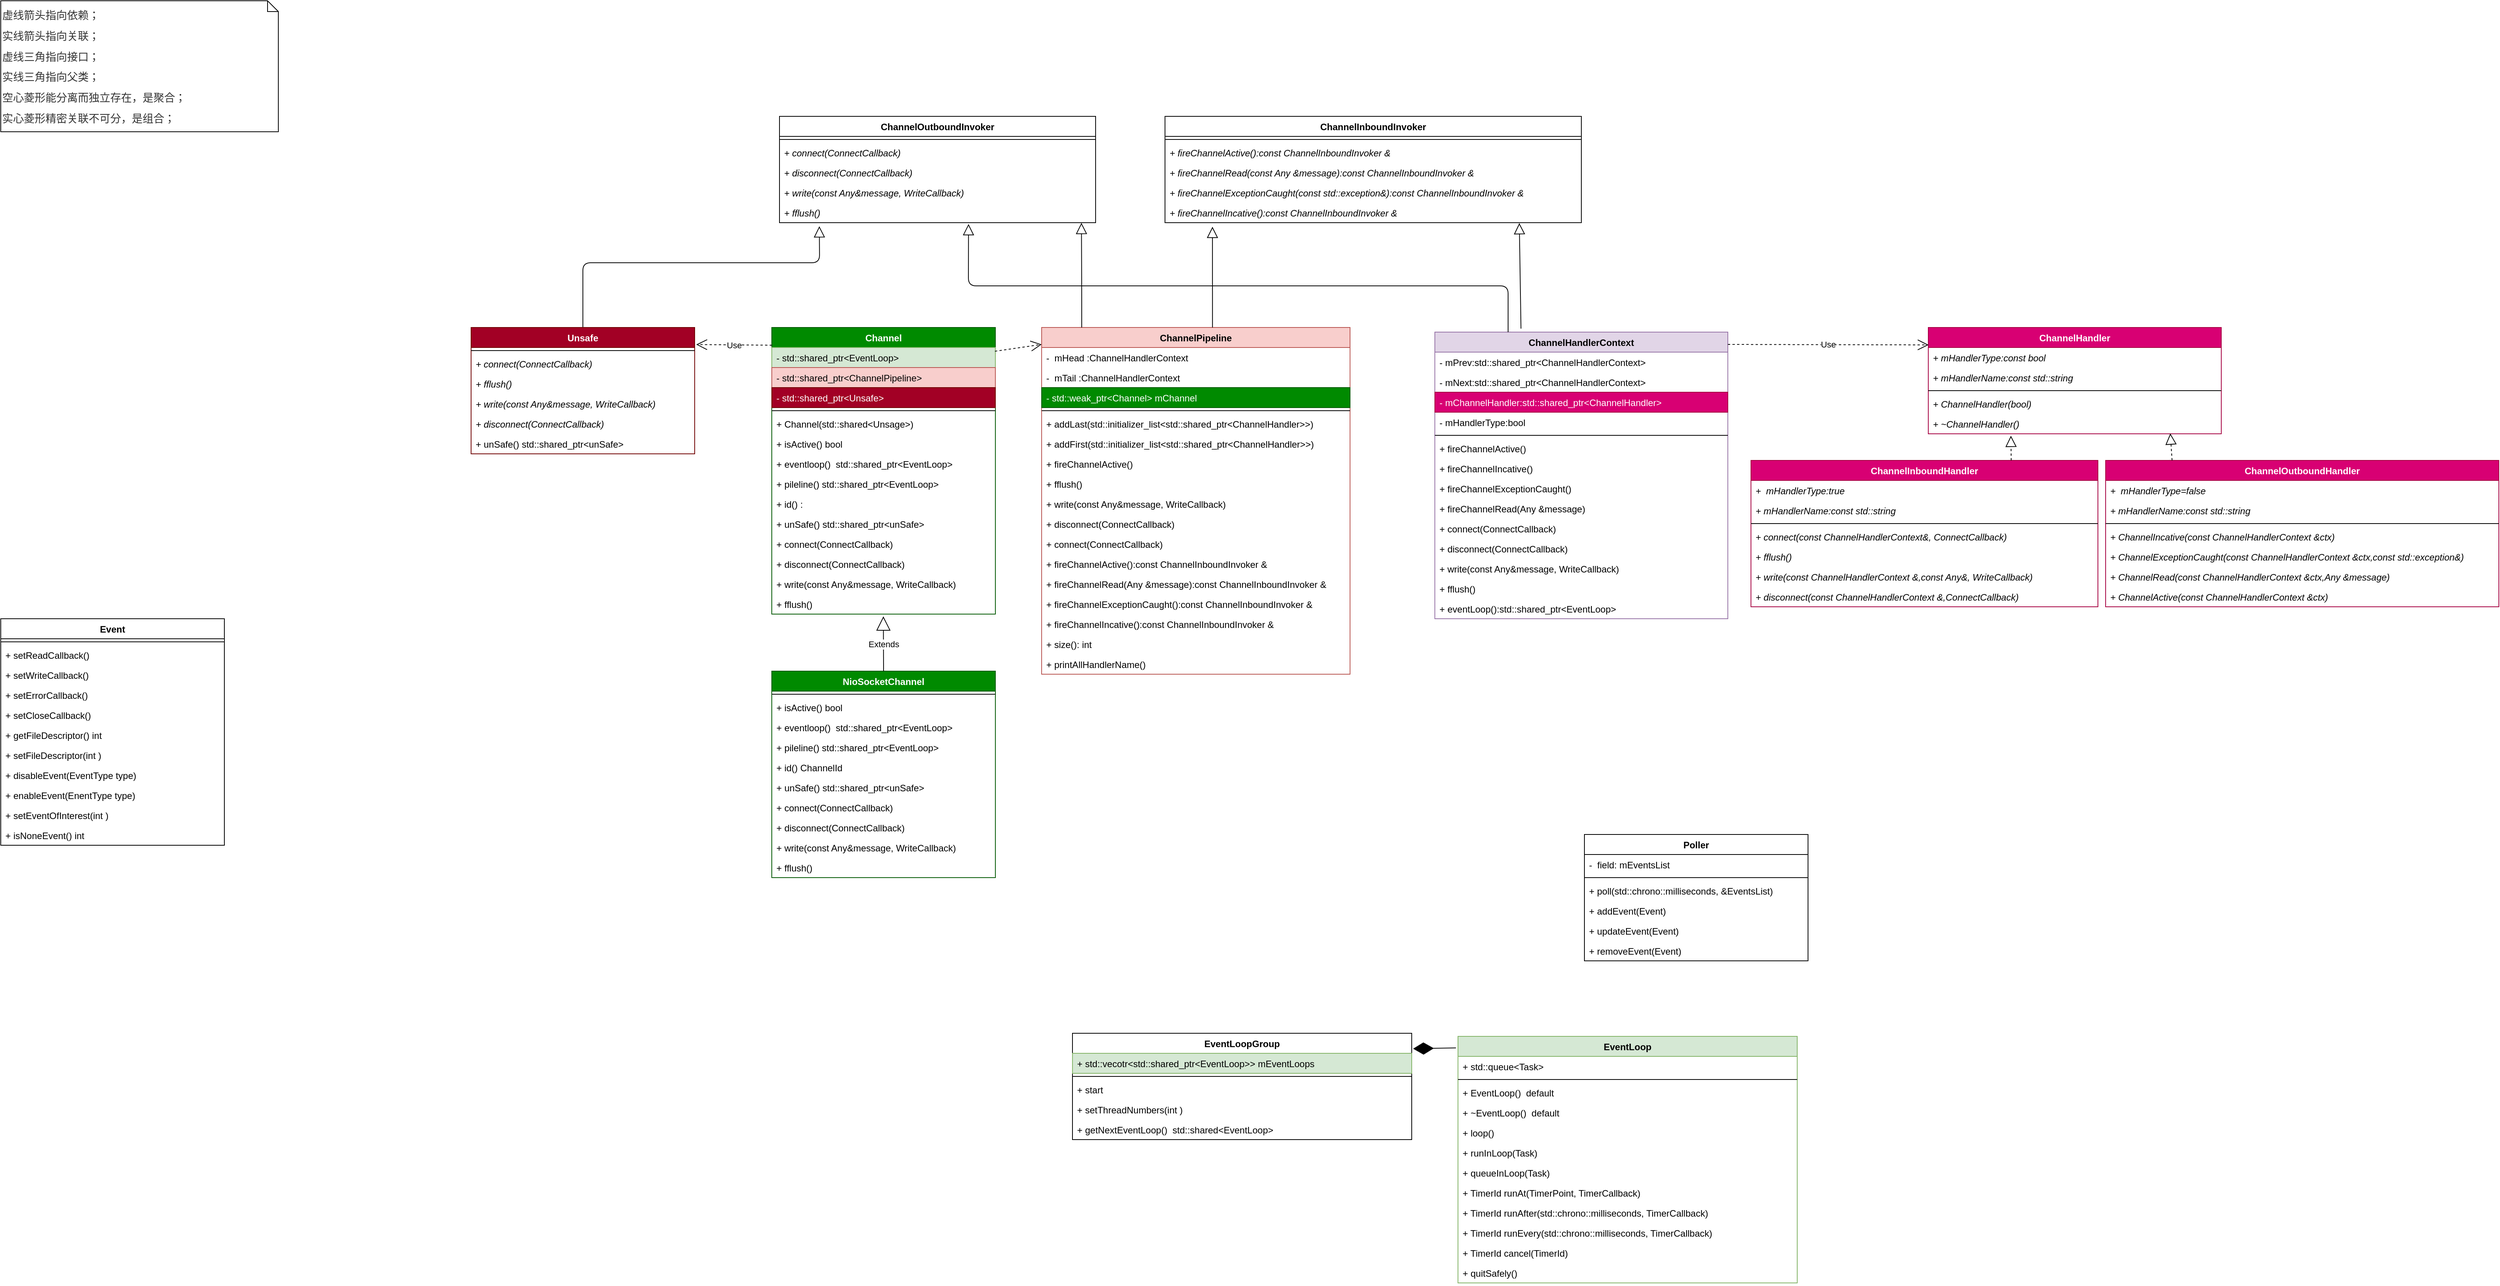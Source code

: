 <mxfile version="12.2.6" type="github" pages="4">
  <diagram name="类图" id="c4acf3e9-155e-7222-9cf6-157b1a14988f">
    <mxGraphModel dx="2673" dy="1698" grid="1" gridSize="10" guides="1" tooltips="1" connect="1" arrows="1" fold="1" page="1" pageScale="1" pageWidth="850" pageHeight="1100" background="#ffffff" math="0" shadow="0">
      <root>
        <mxCell id="0"/>
        <mxCell id="1" parent="0"/>
        <mxCell id="_bCPvopoZGER6yHDOMZf-1" value="ChannelOutboundInvoker" style="swimlane;fontStyle=1;align=center;verticalAlign=top;childLayout=stackLayout;horizontal=1;startSize=26;horizontalStack=0;resizeParent=1;resizeParentMax=0;resizeLast=0;collapsible=1;marginBottom=0;" parent="1" vertex="1">
          <mxGeometry x="-60" y="40" width="410" height="138" as="geometry"/>
        </mxCell>
        <mxCell id="_bCPvopoZGER6yHDOMZf-3" value="" style="line;strokeWidth=1;fillColor=none;align=left;verticalAlign=middle;spacingTop=-1;spacingLeft=3;spacingRight=3;rotatable=0;labelPosition=right;points=[];portConstraint=eastwest;" parent="_bCPvopoZGER6yHDOMZf-1" vertex="1">
          <mxGeometry y="26" width="410" height="8" as="geometry"/>
        </mxCell>
        <mxCell id="_bCPvopoZGER6yHDOMZf-4" value="+ connect(ConnectCallback)" style="text;strokeColor=none;fillColor=none;align=left;verticalAlign=top;spacingLeft=4;spacingRight=4;overflow=hidden;rotatable=0;points=[[0,0.5],[1,0.5]];portConstraint=eastwest;fontStyle=2" parent="_bCPvopoZGER6yHDOMZf-1" vertex="1">
          <mxGeometry y="34" width="410" height="26" as="geometry"/>
        </mxCell>
        <mxCell id="_bCPvopoZGER6yHDOMZf-10" value="+ disconnect(ConnectCallback)" style="text;strokeColor=none;fillColor=none;align=left;verticalAlign=top;spacingLeft=4;spacingRight=4;overflow=hidden;rotatable=0;points=[[0,0.5],[1,0.5]];portConstraint=eastwest;fontStyle=2" parent="_bCPvopoZGER6yHDOMZf-1" vertex="1">
          <mxGeometry y="60" width="410" height="26" as="geometry"/>
        </mxCell>
        <mxCell id="_bCPvopoZGER6yHDOMZf-11" value="+ write(const Any&amp;message, WriteCallback)" style="text;strokeColor=none;fillColor=none;align=left;verticalAlign=top;spacingLeft=4;spacingRight=4;overflow=hidden;rotatable=0;points=[[0,0.5],[1,0.5]];portConstraint=eastwest;fontStyle=2" parent="_bCPvopoZGER6yHDOMZf-1" vertex="1">
          <mxGeometry y="86" width="410" height="26" as="geometry"/>
        </mxCell>
        <mxCell id="_bCPvopoZGER6yHDOMZf-24" value="+ fflush()" style="text;strokeColor=none;fillColor=none;align=left;verticalAlign=top;spacingLeft=4;spacingRight=4;overflow=hidden;rotatable=0;points=[[0,0.5],[1,0.5]];portConstraint=eastwest;fontStyle=2" parent="_bCPvopoZGER6yHDOMZf-1" vertex="1">
          <mxGeometry y="112" width="410" height="26" as="geometry"/>
        </mxCell>
        <mxCell id="_bCPvopoZGER6yHDOMZf-13" value="Channel" style="swimlane;fontStyle=1;align=center;verticalAlign=top;childLayout=stackLayout;horizontal=1;startSize=26;horizontalStack=0;resizeParent=1;resizeParentMax=0;resizeLast=0;collapsible=1;marginBottom=0;fillColor=#008a00;strokeColor=#005700;fontColor=#ffffff;" parent="1" vertex="1">
          <mxGeometry x="-70" y="314" width="290" height="372" as="geometry"/>
        </mxCell>
        <mxCell id="lD_bm00DhUS5vVNwzztA-4" value="- std::shared_ptr&lt;EventLoop&gt;" style="text;strokeColor=#82b366;fillColor=#d5e8d4;align=left;verticalAlign=top;spacingLeft=4;spacingRight=4;overflow=hidden;rotatable=0;points=[[0,0.5],[1,0.5]];portConstraint=eastwest;" vertex="1" parent="_bCPvopoZGER6yHDOMZf-13">
          <mxGeometry y="26" width="290" height="26" as="geometry"/>
        </mxCell>
        <mxCell id="lD_bm00DhUS5vVNwzztA-5" value="- std::shared_ptr&lt;ChannelPipeline&gt;" style="text;strokeColor=#b85450;fillColor=#f8cecc;align=left;verticalAlign=top;spacingLeft=4;spacingRight=4;overflow=hidden;rotatable=0;points=[[0,0.5],[1,0.5]];portConstraint=eastwest;" vertex="1" parent="_bCPvopoZGER6yHDOMZf-13">
          <mxGeometry y="52" width="290" height="26" as="geometry"/>
        </mxCell>
        <mxCell id="LE5t4aOmRZs7r9tAiKSN-57" value="- std::shared_ptr&lt;Unsafe&gt;" style="text;strokeColor=#6F0000;fillColor=#a20025;align=left;verticalAlign=top;spacingLeft=4;spacingRight=4;overflow=hidden;rotatable=0;points=[[0,0.5],[1,0.5]];portConstraint=eastwest;fontColor=#ffffff;" vertex="1" parent="_bCPvopoZGER6yHDOMZf-13">
          <mxGeometry y="78" width="290" height="26" as="geometry"/>
        </mxCell>
        <mxCell id="_bCPvopoZGER6yHDOMZf-16" value="" style="line;strokeWidth=1;fillColor=none;align=left;verticalAlign=middle;spacingTop=-1;spacingLeft=3;spacingRight=3;rotatable=0;labelPosition=right;points=[];portConstraint=eastwest;" parent="_bCPvopoZGER6yHDOMZf-13" vertex="1">
          <mxGeometry y="104" width="290" height="8" as="geometry"/>
        </mxCell>
        <mxCell id="lD_bm00DhUS5vVNwzztA-3" value="+ Channel(std::shared&lt;Unsage&gt;)" style="text;strokeColor=none;fillColor=none;align=left;verticalAlign=top;spacingLeft=4;spacingRight=4;overflow=hidden;rotatable=0;points=[[0,0.5],[1,0.5]];portConstraint=eastwest;" vertex="1" parent="_bCPvopoZGER6yHDOMZf-13">
          <mxGeometry y="112" width="290" height="26" as="geometry"/>
        </mxCell>
        <mxCell id="LE5t4aOmRZs7r9tAiKSN-59" value="+ isActive() bool" style="text;strokeColor=none;fillColor=none;align=left;verticalAlign=top;spacingLeft=4;spacingRight=4;overflow=hidden;rotatable=0;points=[[0,0.5],[1,0.5]];portConstraint=eastwest;" vertex="1" parent="_bCPvopoZGER6yHDOMZf-13">
          <mxGeometry y="138" width="290" height="26" as="geometry"/>
        </mxCell>
        <mxCell id="_bCPvopoZGER6yHDOMZf-18" value="+ eventloop()  std::shared_ptr&lt;EventLoop&gt;" style="text;strokeColor=none;fillColor=none;align=left;verticalAlign=top;spacingLeft=4;spacingRight=4;overflow=hidden;rotatable=0;points=[[0,0.5],[1,0.5]];portConstraint=eastwest;" parent="_bCPvopoZGER6yHDOMZf-13" vertex="1">
          <mxGeometry y="164" width="290" height="26" as="geometry"/>
        </mxCell>
        <mxCell id="_bCPvopoZGER6yHDOMZf-19" value="+ pileline() std::shared_ptr&lt;EventLoop&gt;" style="text;strokeColor=none;fillColor=none;align=left;verticalAlign=top;spacingLeft=4;spacingRight=4;overflow=hidden;rotatable=0;points=[[0,0.5],[1,0.5]];portConstraint=eastwest;" parent="_bCPvopoZGER6yHDOMZf-13" vertex="1">
          <mxGeometry y="190" width="290" height="26" as="geometry"/>
        </mxCell>
        <mxCell id="R8XJ__2D7Tir7pTzeOZv-1" value="+ id() :" style="text;strokeColor=none;fillColor=none;align=left;verticalAlign=top;spacingLeft=4;spacingRight=4;overflow=hidden;rotatable=0;points=[[0,0.5],[1,0.5]];portConstraint=eastwest;" parent="_bCPvopoZGER6yHDOMZf-13" vertex="1">
          <mxGeometry y="216" width="290" height="26" as="geometry"/>
        </mxCell>
        <mxCell id="R8XJ__2D7Tir7pTzeOZv-2" value="+ unSafe() std::shared_ptr&lt;unSafe&gt;" style="text;strokeColor=none;fillColor=none;align=left;verticalAlign=top;spacingLeft=4;spacingRight=4;overflow=hidden;rotatable=0;points=[[0,0.5],[1,0.5]];portConstraint=eastwest;fontStyle=0" parent="_bCPvopoZGER6yHDOMZf-13" vertex="1">
          <mxGeometry y="242" width="290" height="26" as="geometry"/>
        </mxCell>
        <mxCell id="LE5t4aOmRZs7r9tAiKSN-30" value="+ connect(ConnectCallback)" style="text;strokeColor=none;fillColor=none;align=left;verticalAlign=top;spacingLeft=4;spacingRight=4;overflow=hidden;rotatable=0;points=[[0,0.5],[1,0.5]];portConstraint=eastwest;fontStyle=0" vertex="1" parent="_bCPvopoZGER6yHDOMZf-13">
          <mxGeometry y="268" width="290" height="26" as="geometry"/>
        </mxCell>
        <mxCell id="LE5t4aOmRZs7r9tAiKSN-31" value="+ disconnect(ConnectCallback)" style="text;strokeColor=none;fillColor=none;align=left;verticalAlign=top;spacingLeft=4;spacingRight=4;overflow=hidden;rotatable=0;points=[[0,0.5],[1,0.5]];portConstraint=eastwest;fontStyle=0" vertex="1" parent="_bCPvopoZGER6yHDOMZf-13">
          <mxGeometry y="294" width="290" height="26" as="geometry"/>
        </mxCell>
        <mxCell id="LE5t4aOmRZs7r9tAiKSN-32" value="+ write(const Any&amp;message, WriteCallback)" style="text;strokeColor=none;fillColor=none;align=left;verticalAlign=top;spacingLeft=4;spacingRight=4;overflow=hidden;rotatable=0;points=[[0,0.5],[1,0.5]];portConstraint=eastwest;fontStyle=0" vertex="1" parent="_bCPvopoZGER6yHDOMZf-13">
          <mxGeometry y="320" width="290" height="26" as="geometry"/>
        </mxCell>
        <mxCell id="LE5t4aOmRZs7r9tAiKSN-33" value="+ fflush()" style="text;strokeColor=none;fillColor=none;align=left;verticalAlign=top;spacingLeft=4;spacingRight=4;overflow=hidden;rotatable=0;points=[[0,0.5],[1,0.5]];portConstraint=eastwest;fontStyle=0" vertex="1" parent="_bCPvopoZGER6yHDOMZf-13">
          <mxGeometry y="346" width="290" height="26" as="geometry"/>
        </mxCell>
        <mxCell id="_bCPvopoZGER6yHDOMZf-26" value="" style="endArrow=block;endFill=0;endSize=12;html=1;entryX=0.126;entryY=1.176;entryDx=0;entryDy=0;entryPerimeter=0;exitX=0.5;exitY=0;exitDx=0;exitDy=0;" parent="1" target="_bCPvopoZGER6yHDOMZf-24" edge="1" source="LE5t4aOmRZs7r9tAiKSN-20">
          <mxGeometry width="160" relative="1" as="geometry">
            <mxPoint x="-270" y="269" as="sourcePoint"/>
            <mxPoint x="-270" y="140" as="targetPoint"/>
            <Array as="points">
              <mxPoint x="-315" y="230"/>
              <mxPoint x="-8" y="230"/>
            </Array>
          </mxGeometry>
        </mxCell>
        <mxCell id="_bCPvopoZGER6yHDOMZf-28" value="EventLoop" style="swimlane;fontStyle=1;align=center;verticalAlign=top;childLayout=stackLayout;horizontal=1;startSize=26;horizontalStack=0;resizeParent=1;resizeParentMax=0;resizeLast=0;collapsible=1;marginBottom=0;fillColor=#d5e8d4;strokeColor=#82b366;" parent="1" vertex="1">
          <mxGeometry x="820" y="1234" width="440" height="320" as="geometry"/>
        </mxCell>
        <mxCell id="_bCPvopoZGER6yHDOMZf-104" value="+ std::queue&lt;Task&gt;" style="text;strokeColor=none;fillColor=none;align=left;verticalAlign=top;spacingLeft=4;spacingRight=4;overflow=hidden;rotatable=0;points=[[0,0.5],[1,0.5]];portConstraint=eastwest;" parent="_bCPvopoZGER6yHDOMZf-28" vertex="1">
          <mxGeometry y="26" width="440" height="26" as="geometry"/>
        </mxCell>
        <mxCell id="_bCPvopoZGER6yHDOMZf-31" value="" style="line;strokeWidth=1;fillColor=none;align=left;verticalAlign=middle;spacingTop=-1;spacingLeft=3;spacingRight=3;rotatable=0;labelPosition=right;points=[];portConstraint=eastwest;" parent="_bCPvopoZGER6yHDOMZf-28" vertex="1">
          <mxGeometry y="52" width="440" height="8" as="geometry"/>
        </mxCell>
        <mxCell id="lD_bm00DhUS5vVNwzztA-2" value="+ EventLoop()  default" style="text;align=left;verticalAlign=top;spacingLeft=4;spacingRight=4;overflow=hidden;rotatable=0;points=[[0,0.5],[1,0.5]];portConstraint=eastwest;" vertex="1" parent="_bCPvopoZGER6yHDOMZf-28">
          <mxGeometry y="60" width="440" height="26" as="geometry"/>
        </mxCell>
        <mxCell id="lD_bm00DhUS5vVNwzztA-1" value="+ ~EventLoop()  default" style="text;align=left;verticalAlign=top;spacingLeft=4;spacingRight=4;overflow=hidden;rotatable=0;points=[[0,0.5],[1,0.5]];portConstraint=eastwest;" vertex="1" parent="_bCPvopoZGER6yHDOMZf-28">
          <mxGeometry y="86" width="440" height="26" as="geometry"/>
        </mxCell>
        <mxCell id="_bCPvopoZGER6yHDOMZf-32" value="+ loop()" style="text;strokeColor=none;fillColor=none;align=left;verticalAlign=top;spacingLeft=4;spacingRight=4;overflow=hidden;rotatable=0;points=[[0,0.5],[1,0.5]];portConstraint=eastwest;" parent="_bCPvopoZGER6yHDOMZf-28" vertex="1">
          <mxGeometry y="112" width="440" height="26" as="geometry"/>
        </mxCell>
        <mxCell id="_bCPvopoZGER6yHDOMZf-87" value="+ runInLoop(Task)" style="text;strokeColor=none;fillColor=none;align=left;verticalAlign=top;spacingLeft=4;spacingRight=4;overflow=hidden;rotatable=0;points=[[0,0.5],[1,0.5]];portConstraint=eastwest;" parent="_bCPvopoZGER6yHDOMZf-28" vertex="1">
          <mxGeometry y="138" width="440" height="26" as="geometry"/>
        </mxCell>
        <mxCell id="_bCPvopoZGER6yHDOMZf-33" value="+ queueInLoop(Task)" style="text;strokeColor=none;fillColor=none;align=left;verticalAlign=top;spacingLeft=4;spacingRight=4;overflow=hidden;rotatable=0;points=[[0,0.5],[1,0.5]];portConstraint=eastwest;" parent="_bCPvopoZGER6yHDOMZf-28" vertex="1">
          <mxGeometry y="164" width="440" height="26" as="geometry"/>
        </mxCell>
        <mxCell id="_bCPvopoZGER6yHDOMZf-37" value="+ TimerId runAt(TimerPoint, TimerCallback)" style="text;strokeColor=none;fillColor=none;align=left;verticalAlign=top;spacingLeft=4;spacingRight=4;overflow=hidden;rotatable=0;points=[[0,0.5],[1,0.5]];portConstraint=eastwest;" parent="_bCPvopoZGER6yHDOMZf-28" vertex="1">
          <mxGeometry y="190" width="440" height="26" as="geometry"/>
        </mxCell>
        <mxCell id="_bCPvopoZGER6yHDOMZf-38" value="+ TimerId runAfter(std::chrono::milliseconds, TimerCallback)" style="text;strokeColor=none;fillColor=none;align=left;verticalAlign=top;spacingLeft=4;spacingRight=4;overflow=hidden;rotatable=0;points=[[0,0.5],[1,0.5]];portConstraint=eastwest;" parent="_bCPvopoZGER6yHDOMZf-28" vertex="1">
          <mxGeometry y="216" width="440" height="26" as="geometry"/>
        </mxCell>
        <mxCell id="_bCPvopoZGER6yHDOMZf-42" value="+ TimerId runEvery(std::chrono::milliseconds, TimerCallback)" style="text;strokeColor=none;fillColor=none;align=left;verticalAlign=top;spacingLeft=4;spacingRight=4;overflow=hidden;rotatable=0;points=[[0,0.5],[1,0.5]];portConstraint=eastwest;" parent="_bCPvopoZGER6yHDOMZf-28" vertex="1">
          <mxGeometry y="242" width="440" height="26" as="geometry"/>
        </mxCell>
        <mxCell id="_bCPvopoZGER6yHDOMZf-43" value="+ TimerId cancel(TimerId)" style="text;strokeColor=none;fillColor=none;align=left;verticalAlign=top;spacingLeft=4;spacingRight=4;overflow=hidden;rotatable=0;points=[[0,0.5],[1,0.5]];portConstraint=eastwest;" parent="_bCPvopoZGER6yHDOMZf-28" vertex="1">
          <mxGeometry y="268" width="440" height="26" as="geometry"/>
        </mxCell>
        <mxCell id="_bCPvopoZGER6yHDOMZf-34" value="+ quitSafely()" style="text;strokeColor=none;fillColor=none;align=left;verticalAlign=top;spacingLeft=4;spacingRight=4;overflow=hidden;rotatable=0;points=[[0,0.5],[1,0.5]];portConstraint=eastwest;" parent="_bCPvopoZGER6yHDOMZf-28" vertex="1">
          <mxGeometry y="294" width="440" height="26" as="geometry"/>
        </mxCell>
        <mxCell id="_bCPvopoZGER6yHDOMZf-46" value="Poller" style="swimlane;fontStyle=1;align=center;verticalAlign=top;childLayout=stackLayout;horizontal=1;startSize=26;horizontalStack=0;resizeParent=1;resizeParentMax=0;resizeLast=0;collapsible=1;marginBottom=0;" parent="1" vertex="1">
          <mxGeometry x="984" y="972" width="290" height="164" as="geometry"/>
        </mxCell>
        <mxCell id="_bCPvopoZGER6yHDOMZf-47" value="-  field: mEventsList" style="text;strokeColor=none;fillColor=none;align=left;verticalAlign=top;spacingLeft=4;spacingRight=4;overflow=hidden;rotatable=0;points=[[0,0.5],[1,0.5]];portConstraint=eastwest;" parent="_bCPvopoZGER6yHDOMZf-46" vertex="1">
          <mxGeometry y="26" width="290" height="26" as="geometry"/>
        </mxCell>
        <mxCell id="_bCPvopoZGER6yHDOMZf-49" value="" style="line;strokeWidth=1;fillColor=none;align=left;verticalAlign=middle;spacingTop=-1;spacingLeft=3;spacingRight=3;rotatable=0;labelPosition=right;points=[];portConstraint=eastwest;" parent="_bCPvopoZGER6yHDOMZf-46" vertex="1">
          <mxGeometry y="52" width="290" height="8" as="geometry"/>
        </mxCell>
        <mxCell id="_bCPvopoZGER6yHDOMZf-50" value="+ poll(std::chrono::milliseconds, &amp;EventsList)" style="text;strokeColor=none;fillColor=none;align=left;verticalAlign=top;spacingLeft=4;spacingRight=4;overflow=hidden;rotatable=0;points=[[0,0.5],[1,0.5]];portConstraint=eastwest;fontStyle=0" parent="_bCPvopoZGER6yHDOMZf-46" vertex="1">
          <mxGeometry y="60" width="290" height="26" as="geometry"/>
        </mxCell>
        <mxCell id="_bCPvopoZGER6yHDOMZf-51" value="+ addEvent(Event)" style="text;strokeColor=none;fillColor=none;align=left;verticalAlign=top;spacingLeft=4;spacingRight=4;overflow=hidden;rotatable=0;points=[[0,0.5],[1,0.5]];portConstraint=eastwest;fontStyle=0" parent="_bCPvopoZGER6yHDOMZf-46" vertex="1">
          <mxGeometry y="86" width="290" height="26" as="geometry"/>
        </mxCell>
        <mxCell id="_bCPvopoZGER6yHDOMZf-77" value="+ updateEvent(Event)" style="text;strokeColor=none;fillColor=none;align=left;verticalAlign=top;spacingLeft=4;spacingRight=4;overflow=hidden;rotatable=0;points=[[0,0.5],[1,0.5]];portConstraint=eastwest;fontStyle=0" parent="_bCPvopoZGER6yHDOMZf-46" vertex="1">
          <mxGeometry y="112" width="290" height="26" as="geometry"/>
        </mxCell>
        <mxCell id="_bCPvopoZGER6yHDOMZf-78" value="+ removeEvent(Event)" style="text;strokeColor=none;fillColor=none;align=left;verticalAlign=top;spacingLeft=4;spacingRight=4;overflow=hidden;rotatable=0;points=[[0,0.5],[1,0.5]];portConstraint=eastwest;fontStyle=0" parent="_bCPvopoZGER6yHDOMZf-46" vertex="1">
          <mxGeometry y="138" width="290" height="26" as="geometry"/>
        </mxCell>
        <mxCell id="_bCPvopoZGER6yHDOMZf-53" value="Event" style="swimlane;fontStyle=1;align=center;verticalAlign=top;childLayout=stackLayout;horizontal=1;startSize=26;horizontalStack=0;resizeParent=1;resizeParentMax=0;resizeLast=0;collapsible=1;marginBottom=0;" parent="1" vertex="1">
          <mxGeometry x="-1070" y="692" width="290" height="294" as="geometry"/>
        </mxCell>
        <mxCell id="_bCPvopoZGER6yHDOMZf-56" value="" style="line;strokeWidth=1;fillColor=none;align=left;verticalAlign=middle;spacingTop=-1;spacingLeft=3;spacingRight=3;rotatable=0;labelPosition=right;points=[];portConstraint=eastwest;" parent="_bCPvopoZGER6yHDOMZf-53" vertex="1">
          <mxGeometry y="26" width="290" height="8" as="geometry"/>
        </mxCell>
        <mxCell id="_bCPvopoZGER6yHDOMZf-58" value="+ setReadCallback()" style="text;strokeColor=none;fillColor=none;align=left;verticalAlign=top;spacingLeft=4;spacingRight=4;overflow=hidden;rotatable=0;points=[[0,0.5],[1,0.5]];portConstraint=eastwest;" parent="_bCPvopoZGER6yHDOMZf-53" vertex="1">
          <mxGeometry y="34" width="290" height="26" as="geometry"/>
        </mxCell>
        <mxCell id="_bCPvopoZGER6yHDOMZf-60" value="+ setWriteCallback()" style="text;strokeColor=none;fillColor=none;align=left;verticalAlign=top;spacingLeft=4;spacingRight=4;overflow=hidden;rotatable=0;points=[[0,0.5],[1,0.5]];portConstraint=eastwest;" parent="_bCPvopoZGER6yHDOMZf-53" vertex="1">
          <mxGeometry y="60" width="290" height="26" as="geometry"/>
        </mxCell>
        <mxCell id="_bCPvopoZGER6yHDOMZf-61" value="+ setErrorCallback()" style="text;strokeColor=none;fillColor=none;align=left;verticalAlign=top;spacingLeft=4;spacingRight=4;overflow=hidden;rotatable=0;points=[[0,0.5],[1,0.5]];portConstraint=eastwest;" parent="_bCPvopoZGER6yHDOMZf-53" vertex="1">
          <mxGeometry y="86" width="290" height="26" as="geometry"/>
        </mxCell>
        <mxCell id="_bCPvopoZGER6yHDOMZf-62" value="+ setCloseCallback()" style="text;strokeColor=none;fillColor=none;align=left;verticalAlign=top;spacingLeft=4;spacingRight=4;overflow=hidden;rotatable=0;points=[[0,0.5],[1,0.5]];portConstraint=eastwest;" parent="_bCPvopoZGER6yHDOMZf-53" vertex="1">
          <mxGeometry y="112" width="290" height="26" as="geometry"/>
        </mxCell>
        <mxCell id="_bCPvopoZGER6yHDOMZf-63" value="+ getFileDescriptor() int" style="text;strokeColor=none;fillColor=none;align=left;verticalAlign=top;spacingLeft=4;spacingRight=4;overflow=hidden;rotatable=0;points=[[0,0.5],[1,0.5]];portConstraint=eastwest;" parent="_bCPvopoZGER6yHDOMZf-53" vertex="1">
          <mxGeometry y="138" width="290" height="26" as="geometry"/>
        </mxCell>
        <mxCell id="_bCPvopoZGER6yHDOMZf-64" value="+ setFileDescriptor(int )" style="text;strokeColor=none;fillColor=none;align=left;verticalAlign=top;spacingLeft=4;spacingRight=4;overflow=hidden;rotatable=0;points=[[0,0.5],[1,0.5]];portConstraint=eastwest;" parent="_bCPvopoZGER6yHDOMZf-53" vertex="1">
          <mxGeometry y="164" width="290" height="26" as="geometry"/>
        </mxCell>
        <mxCell id="_bCPvopoZGER6yHDOMZf-69" value="+ disableEvent(EventType type)" style="text;strokeColor=none;fillColor=none;align=left;verticalAlign=top;spacingLeft=4;spacingRight=4;overflow=hidden;rotatable=0;points=[[0,0.5],[1,0.5]];portConstraint=eastwest;" parent="_bCPvopoZGER6yHDOMZf-53" vertex="1">
          <mxGeometry y="190" width="290" height="26" as="geometry"/>
        </mxCell>
        <mxCell id="_bCPvopoZGER6yHDOMZf-70" value="+ enableEvent(EnentType type)" style="text;strokeColor=none;fillColor=none;align=left;verticalAlign=top;spacingLeft=4;spacingRight=4;overflow=hidden;rotatable=0;points=[[0,0.5],[1,0.5]];portConstraint=eastwest;" parent="_bCPvopoZGER6yHDOMZf-53" vertex="1">
          <mxGeometry y="216" width="290" height="26" as="geometry"/>
        </mxCell>
        <mxCell id="_bCPvopoZGER6yHDOMZf-74" value="+ setEventOfInterest(int )" style="text;strokeColor=none;fillColor=none;align=left;verticalAlign=top;spacingLeft=4;spacingRight=4;overflow=hidden;rotatable=0;points=[[0,0.5],[1,0.5]];portConstraint=eastwest;" parent="_bCPvopoZGER6yHDOMZf-53" vertex="1">
          <mxGeometry y="242" width="290" height="26" as="geometry"/>
        </mxCell>
        <mxCell id="_bCPvopoZGER6yHDOMZf-76" value="+ isNoneEvent() int" style="text;strokeColor=none;fillColor=none;align=left;verticalAlign=top;spacingLeft=4;spacingRight=4;overflow=hidden;rotatable=0;points=[[0,0.5],[1,0.5]];portConstraint=eastwest;" parent="_bCPvopoZGER6yHDOMZf-53" vertex="1">
          <mxGeometry y="268" width="290" height="26" as="geometry"/>
        </mxCell>
        <mxCell id="_bCPvopoZGER6yHDOMZf-89" value="ChannelPipeline" style="swimlane;fontStyle=1;align=center;verticalAlign=top;childLayout=stackLayout;horizontal=1;startSize=26;horizontalStack=0;resizeParent=1;resizeParentMax=0;resizeLast=0;collapsible=1;marginBottom=0;fillColor=#f8cecc;strokeColor=#b85450;" parent="1" vertex="1">
          <mxGeometry x="280" y="314" width="400" height="450" as="geometry"/>
        </mxCell>
        <mxCell id="_bCPvopoZGER6yHDOMZf-91" value="-  mHead :ChannelHandlerContext" style="text;align=left;verticalAlign=top;spacingLeft=4;spacingRight=4;overflow=hidden;rotatable=0;points=[[0,0.5],[1,0.5]];portConstraint=eastwest;" parent="_bCPvopoZGER6yHDOMZf-89" vertex="1">
          <mxGeometry y="26" width="400" height="26" as="geometry"/>
        </mxCell>
        <mxCell id="_bCPvopoZGER6yHDOMZf-103" value="-  mTail :ChannelHandlerContext" style="text;align=left;verticalAlign=top;spacingLeft=4;spacingRight=4;overflow=hidden;rotatable=0;points=[[0,0.5],[1,0.5]];portConstraint=eastwest;" parent="_bCPvopoZGER6yHDOMZf-89" vertex="1">
          <mxGeometry y="52" width="400" height="26" as="geometry"/>
        </mxCell>
        <mxCell id="lD_bm00DhUS5vVNwzztA-12" value="- std::weak_ptr&lt;Channel&gt; mChannel" style="text;strokeColor=#005700;fillColor=#008a00;align=left;verticalAlign=top;spacingLeft=4;spacingRight=4;overflow=hidden;rotatable=0;points=[[0,0.5],[1,0.5]];portConstraint=eastwest;fontColor=#ffffff;" vertex="1" parent="_bCPvopoZGER6yHDOMZf-89">
          <mxGeometry y="78" width="400" height="26" as="geometry"/>
        </mxCell>
        <mxCell id="_bCPvopoZGER6yHDOMZf-90" value="" style="line;strokeWidth=1;fillColor=none;align=left;verticalAlign=middle;spacingTop=-1;spacingLeft=3;spacingRight=3;rotatable=0;labelPosition=right;points=[];portConstraint=eastwest;" parent="_bCPvopoZGER6yHDOMZf-89" vertex="1">
          <mxGeometry y="104" width="400" height="8" as="geometry"/>
        </mxCell>
        <mxCell id="_bCPvopoZGER6yHDOMZf-94" value="+ addLast(std::initializer_list&lt;std::shared_ptr&lt;ChannelHandler&gt;&gt;)" style="text;strokeColor=none;fillColor=none;align=left;verticalAlign=top;spacingLeft=4;spacingRight=4;overflow=hidden;rotatable=0;points=[[0,0.5],[1,0.5]];portConstraint=eastwest;" parent="_bCPvopoZGER6yHDOMZf-89" vertex="1">
          <mxGeometry y="112" width="400" height="26" as="geometry"/>
        </mxCell>
        <mxCell id="_bCPvopoZGER6yHDOMZf-102" value="+ addFirst(std::initializer_list&lt;std::shared_ptr&lt;ChannelHandler&gt;&gt;)" style="text;strokeColor=none;fillColor=none;align=left;verticalAlign=top;spacingLeft=4;spacingRight=4;overflow=hidden;rotatable=0;points=[[0,0.5],[1,0.5]];portConstraint=eastwest;" parent="_bCPvopoZGER6yHDOMZf-89" vertex="1">
          <mxGeometry y="138" width="400" height="26" as="geometry"/>
        </mxCell>
        <mxCell id="LE5t4aOmRZs7r9tAiKSN-4" value="+ fireChannelActive()" style="text;strokeColor=none;fillColor=none;align=left;verticalAlign=top;spacingLeft=4;spacingRight=4;overflow=hidden;rotatable=0;points=[[0,0.5],[1,0.5]];portConstraint=eastwest;fontStyle=0" vertex="1" parent="_bCPvopoZGER6yHDOMZf-89">
          <mxGeometry y="164" width="400" height="26" as="geometry"/>
        </mxCell>
        <mxCell id="LE5t4aOmRZs7r9tAiKSN-11" value="+ fflush()" style="text;strokeColor=none;fillColor=none;align=left;verticalAlign=top;spacingLeft=4;spacingRight=4;overflow=hidden;rotatable=0;points=[[0,0.5],[1,0.5]];portConstraint=eastwest;fontStyle=0" vertex="1" parent="_bCPvopoZGER6yHDOMZf-89">
          <mxGeometry y="190" width="400" height="26" as="geometry"/>
        </mxCell>
        <mxCell id="LE5t4aOmRZs7r9tAiKSN-10" value="+ write(const Any&amp;message, WriteCallback)" style="text;strokeColor=none;fillColor=none;align=left;verticalAlign=top;spacingLeft=4;spacingRight=4;overflow=hidden;rotatable=0;points=[[0,0.5],[1,0.5]];portConstraint=eastwest;fontStyle=0" vertex="1" parent="_bCPvopoZGER6yHDOMZf-89">
          <mxGeometry y="216" width="400" height="26" as="geometry"/>
        </mxCell>
        <mxCell id="LE5t4aOmRZs7r9tAiKSN-9" value="+ disconnect(ConnectCallback)" style="text;strokeColor=none;fillColor=none;align=left;verticalAlign=top;spacingLeft=4;spacingRight=4;overflow=hidden;rotatable=0;points=[[0,0.5],[1,0.5]];portConstraint=eastwest;fontStyle=0" vertex="1" parent="_bCPvopoZGER6yHDOMZf-89">
          <mxGeometry y="242" width="400" height="26" as="geometry"/>
        </mxCell>
        <mxCell id="LE5t4aOmRZs7r9tAiKSN-8" value="+ connect(ConnectCallback)" style="text;strokeColor=none;fillColor=none;align=left;verticalAlign=top;spacingLeft=4;spacingRight=4;overflow=hidden;rotatable=0;points=[[0,0.5],[1,0.5]];portConstraint=eastwest;fontStyle=0" vertex="1" parent="_bCPvopoZGER6yHDOMZf-89">
          <mxGeometry y="268" width="400" height="26" as="geometry"/>
        </mxCell>
        <mxCell id="LE5t4aOmRZs7r9tAiKSN-15" value="+ fireChannelActive():const ChannelInboundInvoker &amp;" style="text;strokeColor=none;fillColor=none;align=left;verticalAlign=top;spacingLeft=4;spacingRight=4;overflow=hidden;rotatable=0;points=[[0,0.5],[1,0.5]];portConstraint=eastwest;fontStyle=0" vertex="1" parent="_bCPvopoZGER6yHDOMZf-89">
          <mxGeometry y="294" width="400" height="26" as="geometry"/>
        </mxCell>
        <mxCell id="LE5t4aOmRZs7r9tAiKSN-7" value="+ fireChannelRead(Any &amp;message):const ChannelInboundInvoker &amp;" style="text;strokeColor=none;fillColor=none;align=left;verticalAlign=top;spacingLeft=4;spacingRight=4;overflow=hidden;rotatable=0;points=[[0,0.5],[1,0.5]];portConstraint=eastwest;fontStyle=0" vertex="1" parent="_bCPvopoZGER6yHDOMZf-89">
          <mxGeometry y="320" width="400" height="26" as="geometry"/>
        </mxCell>
        <mxCell id="LE5t4aOmRZs7r9tAiKSN-6" value="+ fireChannelExceptionCaught():const ChannelInboundInvoker &amp;" style="text;strokeColor=none;fillColor=none;align=left;verticalAlign=top;spacingLeft=4;spacingRight=4;overflow=hidden;rotatable=0;points=[[0,0.5],[1,0.5]];portConstraint=eastwest;fontStyle=0" vertex="1" parent="_bCPvopoZGER6yHDOMZf-89">
          <mxGeometry y="346" width="400" height="26" as="geometry"/>
        </mxCell>
        <mxCell id="LE5t4aOmRZs7r9tAiKSN-5" value="+ fireChannelIncative():const ChannelInboundInvoker &amp;" style="text;strokeColor=none;fillColor=none;align=left;verticalAlign=top;spacingLeft=4;spacingRight=4;overflow=hidden;rotatable=0;points=[[0,0.5],[1,0.5]];portConstraint=eastwest;fontStyle=0" vertex="1" parent="_bCPvopoZGER6yHDOMZf-89">
          <mxGeometry y="372" width="400" height="26" as="geometry"/>
        </mxCell>
        <mxCell id="LE5t4aOmRZs7r9tAiKSN-12" value="+ size(): int" style="text;strokeColor=none;fillColor=none;align=left;verticalAlign=top;spacingLeft=4;spacingRight=4;overflow=hidden;rotatable=0;points=[[0,0.5],[1,0.5]];portConstraint=eastwest;fontStyle=0" vertex="1" parent="_bCPvopoZGER6yHDOMZf-89">
          <mxGeometry y="398" width="400" height="26" as="geometry"/>
        </mxCell>
        <mxCell id="LE5t4aOmRZs7r9tAiKSN-13" value="+ printAllHandlerName()" style="text;strokeColor=none;fillColor=none;align=left;verticalAlign=top;spacingLeft=4;spacingRight=4;overflow=hidden;rotatable=0;points=[[0,0.5],[1,0.5]];portConstraint=eastwest;fontStyle=0" vertex="1" parent="_bCPvopoZGER6yHDOMZf-89">
          <mxGeometry y="424" width="400" height="26" as="geometry"/>
        </mxCell>
        <mxCell id="_bCPvopoZGER6yHDOMZf-96" value="ChannelInboundInvoker" style="swimlane;fontStyle=1;align=center;verticalAlign=top;childLayout=stackLayout;horizontal=1;startSize=26;horizontalStack=0;resizeParent=1;resizeParentMax=0;resizeLast=0;collapsible=1;marginBottom=0;" parent="1" vertex="1">
          <mxGeometry x="440" y="40" width="540" height="138" as="geometry"/>
        </mxCell>
        <mxCell id="_bCPvopoZGER6yHDOMZf-97" value="" style="line;strokeWidth=1;fillColor=none;align=left;verticalAlign=middle;spacingTop=-1;spacingLeft=3;spacingRight=3;rotatable=0;labelPosition=right;points=[];portConstraint=eastwest;" parent="_bCPvopoZGER6yHDOMZf-96" vertex="1">
          <mxGeometry y="26" width="540" height="8" as="geometry"/>
        </mxCell>
        <mxCell id="_bCPvopoZGER6yHDOMZf-98" value="+ fireChannelActive():const ChannelInboundInvoker &amp;" style="text;strokeColor=none;fillColor=none;align=left;verticalAlign=top;spacingLeft=4;spacingRight=4;overflow=hidden;rotatable=0;points=[[0,0.5],[1,0.5]];portConstraint=eastwest;fontStyle=2" parent="_bCPvopoZGER6yHDOMZf-96" vertex="1">
          <mxGeometry y="34" width="540" height="26" as="geometry"/>
        </mxCell>
        <mxCell id="_bCPvopoZGER6yHDOMZf-100" value="+ fireChannelRead(const Any &amp;message):const ChannelInboundInvoker &amp;" style="text;strokeColor=none;fillColor=none;align=left;verticalAlign=top;spacingLeft=4;spacingRight=4;overflow=hidden;rotatable=0;points=[[0,0.5],[1,0.5]];portConstraint=eastwest;fontStyle=2" parent="_bCPvopoZGER6yHDOMZf-96" vertex="1">
          <mxGeometry y="60" width="540" height="26" as="geometry"/>
        </mxCell>
        <mxCell id="_bCPvopoZGER6yHDOMZf-101" value="+ fireChannelExceptionCaught(const std::exception&amp;):const ChannelInboundInvoker &amp;" style="text;strokeColor=none;fillColor=none;align=left;verticalAlign=top;spacingLeft=4;spacingRight=4;overflow=hidden;rotatable=0;points=[[0,0.5],[1,0.5]];portConstraint=eastwest;fontStyle=2" parent="_bCPvopoZGER6yHDOMZf-96" vertex="1">
          <mxGeometry y="86" width="540" height="26" as="geometry"/>
        </mxCell>
        <mxCell id="_bCPvopoZGER6yHDOMZf-99" value="+ fireChannelIncative():const ChannelInboundInvoker &amp;" style="text;strokeColor=none;fillColor=none;align=left;verticalAlign=top;spacingLeft=4;spacingRight=4;overflow=hidden;rotatable=0;points=[[0,0.5],[1,0.5]];portConstraint=eastwest;fontStyle=2" parent="_bCPvopoZGER6yHDOMZf-96" vertex="1">
          <mxGeometry y="112" width="540" height="26" as="geometry"/>
        </mxCell>
        <mxCell id="MLgw6Q418x1dAZeV79YQ-1" value="" style="endArrow=block;endFill=0;endSize=12;html=1;entryX=0.114;entryY=1.201;entryDx=0;entryDy=0;entryPerimeter=0;exitX=0.554;exitY=0;exitDx=0;exitDy=0;exitPerimeter=0;" parent="1" edge="1" target="_bCPvopoZGER6yHDOMZf-99" source="_bCPvopoZGER6yHDOMZf-89">
          <mxGeometry width="160" relative="1" as="geometry">
            <mxPoint x="469.88" y="306.984" as="sourcePoint"/>
            <mxPoint x="471.62" y="178.196" as="targetPoint"/>
          </mxGeometry>
        </mxCell>
        <mxCell id="UBo6YFQWtfqeJysy8--F-12" value="EventLoopGroup" style="swimlane;fontStyle=1;align=center;verticalAlign=top;childLayout=stackLayout;horizontal=1;startSize=26;horizontalStack=0;resizeParent=1;resizeParentMax=0;resizeLast=0;collapsible=1;marginBottom=0;" parent="1" vertex="1">
          <mxGeometry x="320" y="1230" width="440" height="138" as="geometry"/>
        </mxCell>
        <mxCell id="lD_bm00DhUS5vVNwzztA-17" value="+ std::vecotr&lt;std::shared_ptr&lt;EventLoop&gt;&gt; mEventLoops" style="text;strokeColor=#82b366;fillColor=#d5e8d4;align=left;verticalAlign=top;spacingLeft=4;spacingRight=4;overflow=hidden;rotatable=0;points=[[0,0.5],[1,0.5]];portConstraint=eastwest;" vertex="1" parent="UBo6YFQWtfqeJysy8--F-12">
          <mxGeometry y="26" width="440" height="26" as="geometry"/>
        </mxCell>
        <mxCell id="UBo6YFQWtfqeJysy8--F-14" value="" style="line;strokeWidth=1;fillColor=none;align=left;verticalAlign=middle;spacingTop=-1;spacingLeft=3;spacingRight=3;rotatable=0;labelPosition=right;points=[];portConstraint=eastwest;" parent="UBo6YFQWtfqeJysy8--F-12" vertex="1">
          <mxGeometry y="52" width="440" height="8" as="geometry"/>
        </mxCell>
        <mxCell id="UBo6YFQWtfqeJysy8--F-16" value="+ start" style="text;strokeColor=none;fillColor=none;align=left;verticalAlign=top;spacingLeft=4;spacingRight=4;overflow=hidden;rotatable=0;points=[[0,0.5],[1,0.5]];portConstraint=eastwest;" parent="UBo6YFQWtfqeJysy8--F-12" vertex="1">
          <mxGeometry y="60" width="440" height="26" as="geometry"/>
        </mxCell>
        <mxCell id="UBo6YFQWtfqeJysy8--F-17" value="+ setThreadNumbers(int )" style="text;strokeColor=none;fillColor=none;align=left;verticalAlign=top;spacingLeft=4;spacingRight=4;overflow=hidden;rotatable=0;points=[[0,0.5],[1,0.5]];portConstraint=eastwest;" parent="UBo6YFQWtfqeJysy8--F-12" vertex="1">
          <mxGeometry y="86" width="440" height="26" as="geometry"/>
        </mxCell>
        <mxCell id="UBo6YFQWtfqeJysy8--F-15" value="+ getNextEventLoop()  std::shared&lt;EventLoop&gt;" style="text;strokeColor=none;fillColor=none;align=left;verticalAlign=top;spacingLeft=4;spacingRight=4;overflow=hidden;rotatable=0;points=[[0,0.5],[1,0.5]];portConstraint=eastwest;" parent="UBo6YFQWtfqeJysy8--F-12" vertex="1">
          <mxGeometry y="112" width="440" height="26" as="geometry"/>
        </mxCell>
        <mxCell id="ZkUSzyhzhU3s8RBfbYPv-1" value="" style="endArrow=block;endFill=0;endSize=12;html=1;entryX=0.478;entryY=1.046;entryDx=0;entryDy=0;entryPerimeter=0;" parent="1" edge="1">
          <mxGeometry width="160" relative="1" as="geometry">
            <mxPoint x="332" y="314" as="sourcePoint"/>
            <mxPoint x="331.62" y="178.196" as="targetPoint"/>
            <Array as="points">
              <mxPoint x="332" y="270"/>
            </Array>
          </mxGeometry>
        </mxCell>
        <mxCell id="ZkUSzyhzhU3s8RBfbYPv-3" value="&lt;p style=&quot;margin: 10px auto ; padding: 0px ; color: rgb(51 , 51 , 51) ; font-family: &amp;#34;verdana&amp;#34; , &amp;#34;arial&amp;#34; , &amp;#34;helvetica&amp;#34; , sans-serif ; font-size: 14px ; background-color: rgb(255 , 255 , 255)&quot;&gt;虚线箭头指向依赖；&lt;/p&gt;&lt;p style=&quot;margin: 10px auto ; padding: 0px ; color: rgb(51 , 51 , 51) ; font-family: &amp;#34;verdana&amp;#34; , &amp;#34;arial&amp;#34; , &amp;#34;helvetica&amp;#34; , sans-serif ; font-size: 14px ; background-color: rgb(255 , 255 , 255)&quot;&gt;实线箭头指向关联；&lt;/p&gt;&lt;p style=&quot;margin: 10px auto ; padding: 0px ; color: rgb(51 , 51 , 51) ; font-family: &amp;#34;verdana&amp;#34; , &amp;#34;arial&amp;#34; , &amp;#34;helvetica&amp;#34; , sans-serif ; font-size: 14px ; background-color: rgb(255 , 255 , 255)&quot;&gt;虚线三角指向接口；&lt;/p&gt;&lt;p style=&quot;margin: 10px auto ; padding: 0px ; color: rgb(51 , 51 , 51) ; font-family: &amp;#34;verdana&amp;#34; , &amp;#34;arial&amp;#34; , &amp;#34;helvetica&amp;#34; , sans-serif ; font-size: 14px ; background-color: rgb(255 , 255 , 255)&quot;&gt;实线三角指向父类；&lt;/p&gt;&lt;p style=&quot;margin: 10px auto ; padding: 0px ; color: rgb(51 , 51 , 51) ; font-family: &amp;#34;verdana&amp;#34; , &amp;#34;arial&amp;#34; , &amp;#34;helvetica&amp;#34; , sans-serif ; font-size: 14px ; background-color: rgb(255 , 255 , 255)&quot;&gt;空心菱形能分离而独立存在，是聚合；&lt;/p&gt;&lt;p style=&quot;margin: 10px auto ; padding: 0px ; color: rgb(51 , 51 , 51) ; font-family: &amp;#34;verdana&amp;#34; , &amp;#34;arial&amp;#34; , &amp;#34;helvetica&amp;#34; , sans-serif ; font-size: 14px ; background-color: rgb(255 , 255 , 255)&quot;&gt;实心菱形精密关联不可分，是组合；&lt;/p&gt;" style="shape=note;whiteSpace=wrap;html=1;size=14;verticalAlign=top;align=left;spacingTop=-6;strokeColor=#000000;fillColor=#FFFFFF;fontColor=#000000;" parent="1" vertex="1">
          <mxGeometry x="-1070" y="-110" width="360" height="170" as="geometry"/>
        </mxCell>
        <mxCell id="ZkUSzyhzhU3s8RBfbYPv-9" value="" style="endArrow=open;endFill=1;endSize=12;html=1;strokeColor=#000000;fontColor=#000000;exitX=0.998;exitY=0.083;exitDx=0;exitDy=0;exitPerimeter=0;dashed=1;entryX=0;entryY=-0.154;entryDx=0;entryDy=0;entryPerimeter=0;" parent="1" source="_bCPvopoZGER6yHDOMZf-13" target="_bCPvopoZGER6yHDOMZf-91" edge="1">
          <mxGeometry width="160" relative="1" as="geometry">
            <mxPoint x="330" y="500" as="sourcePoint"/>
            <mxPoint x="280" y="330" as="targetPoint"/>
          </mxGeometry>
        </mxCell>
        <mxCell id="lD_bm00DhUS5vVNwzztA-6" value="ChannelHandlerContext" style="swimlane;fontStyle=1;align=center;verticalAlign=top;childLayout=stackLayout;horizontal=1;startSize=26;horizontalStack=0;resizeParent=1;resizeParentMax=0;resizeLast=0;collapsible=1;marginBottom=0;fillColor=#e1d5e7;strokeColor=#9673a6;" vertex="1" parent="1">
          <mxGeometry x="790" y="320" width="380" height="372" as="geometry"/>
        </mxCell>
        <mxCell id="lD_bm00DhUS5vVNwzztA-7" value="- mPrev:std::shared_ptr&lt;ChannelHandlerContext&gt; " style="text;strokeColor=none;fillColor=none;align=left;verticalAlign=top;spacingLeft=4;spacingRight=4;overflow=hidden;rotatable=0;points=[[0,0.5],[1,0.5]];portConstraint=eastwest;" vertex="1" parent="lD_bm00DhUS5vVNwzztA-6">
          <mxGeometry y="26" width="380" height="26" as="geometry"/>
        </mxCell>
        <mxCell id="lD_bm00DhUS5vVNwzztA-8" value="- mNext:std::shared_ptr&lt;ChannelHandlerContext&gt; " style="text;strokeColor=none;fillColor=none;align=left;verticalAlign=top;spacingLeft=4;spacingRight=4;overflow=hidden;rotatable=0;points=[[0,0.5],[1,0.5]];portConstraint=eastwest;" vertex="1" parent="lD_bm00DhUS5vVNwzztA-6">
          <mxGeometry y="52" width="380" height="26" as="geometry"/>
        </mxCell>
        <mxCell id="lD_bm00DhUS5vVNwzztA-66" value="- mChannelHandler:std::shared_ptr&lt;ChannelHandler&gt; " style="text;strokeColor=#A50040;fillColor=#d80073;align=left;verticalAlign=top;spacingLeft=4;spacingRight=4;overflow=hidden;rotatable=0;points=[[0,0.5],[1,0.5]];portConstraint=eastwest;fontColor=#ffffff;" vertex="1" parent="lD_bm00DhUS5vVNwzztA-6">
          <mxGeometry y="78" width="380" height="26" as="geometry"/>
        </mxCell>
        <mxCell id="lD_bm00DhUS5vVNwzztA-65" value="- mHandlerType:bool" style="text;strokeColor=none;fillColor=none;align=left;verticalAlign=top;spacingLeft=4;spacingRight=4;overflow=hidden;rotatable=0;points=[[0,0.5],[1,0.5]];portConstraint=eastwest;" vertex="1" parent="lD_bm00DhUS5vVNwzztA-6">
          <mxGeometry y="104" width="380" height="26" as="geometry"/>
        </mxCell>
        <mxCell id="lD_bm00DhUS5vVNwzztA-9" value="" style="line;strokeWidth=1;fillColor=none;align=left;verticalAlign=middle;spacingTop=-1;spacingLeft=3;spacingRight=3;rotatable=0;labelPosition=right;points=[];portConstraint=eastwest;" vertex="1" parent="lD_bm00DhUS5vVNwzztA-6">
          <mxGeometry y="130" width="380" height="8" as="geometry"/>
        </mxCell>
        <mxCell id="lD_bm00DhUS5vVNwzztA-73" value="+ fireChannelActive()" style="text;strokeColor=none;fillColor=none;align=left;verticalAlign=top;spacingLeft=4;spacingRight=4;overflow=hidden;rotatable=0;points=[[0,0.5],[1,0.5]];portConstraint=eastwest;fontStyle=0" vertex="1" parent="lD_bm00DhUS5vVNwzztA-6">
          <mxGeometry y="138" width="380" height="26" as="geometry"/>
        </mxCell>
        <mxCell id="lD_bm00DhUS5vVNwzztA-76" value="+ fireChannelIncative()" style="text;strokeColor=none;fillColor=none;align=left;verticalAlign=top;spacingLeft=4;spacingRight=4;overflow=hidden;rotatable=0;points=[[0,0.5],[1,0.5]];portConstraint=eastwest;fontStyle=0" vertex="1" parent="lD_bm00DhUS5vVNwzztA-6">
          <mxGeometry y="164" width="380" height="26" as="geometry"/>
        </mxCell>
        <mxCell id="lD_bm00DhUS5vVNwzztA-75" value="+ fireChannelExceptionCaught()" style="text;strokeColor=none;fillColor=none;align=left;verticalAlign=top;spacingLeft=4;spacingRight=4;overflow=hidden;rotatable=0;points=[[0,0.5],[1,0.5]];portConstraint=eastwest;fontStyle=0" vertex="1" parent="lD_bm00DhUS5vVNwzztA-6">
          <mxGeometry y="190" width="380" height="26" as="geometry"/>
        </mxCell>
        <mxCell id="lD_bm00DhUS5vVNwzztA-74" value="+ fireChannelRead(Any &amp;message)" style="text;strokeColor=none;fillColor=none;align=left;verticalAlign=top;spacingLeft=4;spacingRight=4;overflow=hidden;rotatable=0;points=[[0,0.5],[1,0.5]];portConstraint=eastwest;fontStyle=0" vertex="1" parent="lD_bm00DhUS5vVNwzztA-6">
          <mxGeometry y="216" width="380" height="26" as="geometry"/>
        </mxCell>
        <mxCell id="lD_bm00DhUS5vVNwzztA-77" value="+ connect(ConnectCallback)" style="text;strokeColor=none;fillColor=none;align=left;verticalAlign=top;spacingLeft=4;spacingRight=4;overflow=hidden;rotatable=0;points=[[0,0.5],[1,0.5]];portConstraint=eastwest;fontStyle=0" vertex="1" parent="lD_bm00DhUS5vVNwzztA-6">
          <mxGeometry y="242" width="380" height="26" as="geometry"/>
        </mxCell>
        <mxCell id="lD_bm00DhUS5vVNwzztA-78" value="+ disconnect(ConnectCallback)" style="text;strokeColor=none;fillColor=none;align=left;verticalAlign=top;spacingLeft=4;spacingRight=4;overflow=hidden;rotatable=0;points=[[0,0.5],[1,0.5]];portConstraint=eastwest;fontStyle=0" vertex="1" parent="lD_bm00DhUS5vVNwzztA-6">
          <mxGeometry y="268" width="380" height="26" as="geometry"/>
        </mxCell>
        <mxCell id="lD_bm00DhUS5vVNwzztA-79" value="+ write(const Any&amp;message, WriteCallback)" style="text;strokeColor=none;fillColor=none;align=left;verticalAlign=top;spacingLeft=4;spacingRight=4;overflow=hidden;rotatable=0;points=[[0,0.5],[1,0.5]];portConstraint=eastwest;fontStyle=0" vertex="1" parent="lD_bm00DhUS5vVNwzztA-6">
          <mxGeometry y="294" width="380" height="26" as="geometry"/>
        </mxCell>
        <mxCell id="lD_bm00DhUS5vVNwzztA-83" value="+ fflush()" style="text;strokeColor=none;fillColor=none;align=left;verticalAlign=top;spacingLeft=4;spacingRight=4;overflow=hidden;rotatable=0;points=[[0,0.5],[1,0.5]];portConstraint=eastwest;fontStyle=0" vertex="1" parent="lD_bm00DhUS5vVNwzztA-6">
          <mxGeometry y="320" width="380" height="26" as="geometry"/>
        </mxCell>
        <mxCell id="LE5t4aOmRZs7r9tAiKSN-1" value="+ eventLoop():std::shared_ptr&lt;EventLoop&gt; " style="text;strokeColor=none;fillColor=none;align=left;verticalAlign=top;spacingLeft=4;spacingRight=4;overflow=hidden;rotatable=0;points=[[0,0.5],[1,0.5]];portConstraint=eastwest;fontStyle=0" vertex="1" parent="lD_bm00DhUS5vVNwzztA-6">
          <mxGeometry y="346" width="380" height="26" as="geometry"/>
        </mxCell>
        <mxCell id="lD_bm00DhUS5vVNwzztA-16" value="" style="endArrow=diamondThin;endFill=1;endSize=24;html=1;entryX=1.004;entryY=0.145;entryDx=0;entryDy=0;entryPerimeter=0;exitX=-0.006;exitY=0.047;exitDx=0;exitDy=0;exitPerimeter=0;" edge="1" parent="1" source="_bCPvopoZGER6yHDOMZf-28" target="UBo6YFQWtfqeJysy8--F-12">
          <mxGeometry width="160" relative="1" as="geometry">
            <mxPoint x="930" y="1180" as="sourcePoint"/>
            <mxPoint x="790" y="1180" as="targetPoint"/>
          </mxGeometry>
        </mxCell>
        <mxCell id="lD_bm00DhUS5vVNwzztA-25" value="ChannelHandler" style="swimlane;fontStyle=1;align=center;verticalAlign=top;childLayout=stackLayout;horizontal=1;startSize=26;horizontalStack=0;resizeParent=1;resizeParentMax=0;resizeLast=0;collapsible=1;marginBottom=0;fillColor=#d80073;strokeColor=#A50040;fontColor=#ffffff;" vertex="1" parent="1">
          <mxGeometry x="1430" y="314" width="380" height="138" as="geometry"/>
        </mxCell>
        <mxCell id="LE5t4aOmRZs7r9tAiKSN-16" value="+ mHandlerType:const bool " style="text;strokeColor=none;fillColor=none;align=left;verticalAlign=top;spacingLeft=4;spacingRight=4;overflow=hidden;rotatable=0;points=[[0,0.5],[1,0.5]];portConstraint=eastwest;fontStyle=2" vertex="1" parent="lD_bm00DhUS5vVNwzztA-25">
          <mxGeometry y="26" width="380" height="26" as="geometry"/>
        </mxCell>
        <mxCell id="lD_bm00DhUS5vVNwzztA-68" value="+ mHandlerName:const std::string" style="text;strokeColor=none;fillColor=none;align=left;verticalAlign=top;spacingLeft=4;spacingRight=4;overflow=hidden;rotatable=0;points=[[0,0.5],[1,0.5]];portConstraint=eastwest;fontStyle=2" vertex="1" parent="lD_bm00DhUS5vVNwzztA-25">
          <mxGeometry y="52" width="380" height="26" as="geometry"/>
        </mxCell>
        <mxCell id="lD_bm00DhUS5vVNwzztA-28" value="" style="line;strokeWidth=1;fillColor=none;align=left;verticalAlign=middle;spacingTop=-1;spacingLeft=3;spacingRight=3;rotatable=0;labelPosition=right;points=[];portConstraint=eastwest;" vertex="1" parent="lD_bm00DhUS5vVNwzztA-25">
          <mxGeometry y="78" width="380" height="8" as="geometry"/>
        </mxCell>
        <mxCell id="lD_bm00DhUS5vVNwzztA-29" value="+ ChannelHandler(bool)" style="text;strokeColor=none;fillColor=none;align=left;verticalAlign=top;spacingLeft=4;spacingRight=4;overflow=hidden;rotatable=0;points=[[0,0.5],[1,0.5]];portConstraint=eastwest;fontStyle=2" vertex="1" parent="lD_bm00DhUS5vVNwzztA-25">
          <mxGeometry y="86" width="380" height="26" as="geometry"/>
        </mxCell>
        <mxCell id="lD_bm00DhUS5vVNwzztA-30" value="+ ~ChannelHandler()" style="text;strokeColor=none;fillColor=none;align=left;verticalAlign=top;spacingLeft=4;spacingRight=4;overflow=hidden;rotatable=0;points=[[0,0.5],[1,0.5]];portConstraint=eastwest;fontStyle=2" vertex="1" parent="lD_bm00DhUS5vVNwzztA-25">
          <mxGeometry y="112" width="380" height="26" as="geometry"/>
        </mxCell>
        <mxCell id="lD_bm00DhUS5vVNwzztA-35" value="ChannelInboundHandler" style="swimlane;fontStyle=1;align=center;verticalAlign=top;childLayout=stackLayout;horizontal=1;startSize=26;horizontalStack=0;resizeParent=1;resizeParentMax=0;resizeLast=0;collapsible=1;marginBottom=0;fillColor=#d80073;strokeColor=#A50040;fontColor=#ffffff;" vertex="1" parent="1">
          <mxGeometry x="1200" y="486.5" width="450" height="190" as="geometry"/>
        </mxCell>
        <mxCell id="lD_bm00DhUS5vVNwzztA-70" value="+  mHandlerType:true" style="text;strokeColor=none;fillColor=none;align=left;verticalAlign=top;spacingLeft=4;spacingRight=4;overflow=hidden;rotatable=0;points=[[0,0.5],[1,0.5]];portConstraint=eastwest;fontStyle=2" vertex="1" parent="lD_bm00DhUS5vVNwzztA-35">
          <mxGeometry y="26" width="450" height="26" as="geometry"/>
        </mxCell>
        <mxCell id="LE5t4aOmRZs7r9tAiKSN-17" value="+ mHandlerName:const std::string" style="text;strokeColor=none;fillColor=none;align=left;verticalAlign=top;spacingLeft=4;spacingRight=4;overflow=hidden;rotatable=0;points=[[0,0.5],[1,0.5]];portConstraint=eastwest;fontStyle=2" vertex="1" parent="lD_bm00DhUS5vVNwzztA-35">
          <mxGeometry y="52" width="450" height="26" as="geometry"/>
        </mxCell>
        <mxCell id="lD_bm00DhUS5vVNwzztA-38" value="" style="line;strokeWidth=1;fillColor=none;align=left;verticalAlign=middle;spacingTop=-1;spacingLeft=3;spacingRight=3;rotatable=0;labelPosition=right;points=[];portConstraint=eastwest;" vertex="1" parent="lD_bm00DhUS5vVNwzztA-35">
          <mxGeometry y="78" width="450" height="8" as="geometry"/>
        </mxCell>
        <mxCell id="lD_bm00DhUS5vVNwzztA-47" value="+ connect(const ChannelHandlerContext&amp;, ConnectCallback)" style="text;strokeColor=none;fillColor=none;align=left;verticalAlign=top;spacingLeft=4;spacingRight=4;overflow=hidden;rotatable=0;points=[[0,0.5],[1,0.5]];portConstraint=eastwest;fontStyle=2" vertex="1" parent="lD_bm00DhUS5vVNwzztA-35">
          <mxGeometry y="86" width="450" height="26" as="geometry"/>
        </mxCell>
        <mxCell id="lD_bm00DhUS5vVNwzztA-50" value="+ fflush()" style="text;strokeColor=none;fillColor=none;align=left;verticalAlign=top;spacingLeft=4;spacingRight=4;overflow=hidden;rotatable=0;points=[[0,0.5],[1,0.5]];portConstraint=eastwest;fontStyle=2" vertex="1" parent="lD_bm00DhUS5vVNwzztA-35">
          <mxGeometry y="112" width="450" height="26" as="geometry"/>
        </mxCell>
        <mxCell id="lD_bm00DhUS5vVNwzztA-49" value="+ write(const ChannelHandlerContext &amp;,const Any&amp;, WriteCallback)" style="text;strokeColor=none;fillColor=none;align=left;verticalAlign=top;spacingLeft=4;spacingRight=4;overflow=hidden;rotatable=0;points=[[0,0.5],[1,0.5]];portConstraint=eastwest;fontStyle=2" vertex="1" parent="lD_bm00DhUS5vVNwzztA-35">
          <mxGeometry y="138" width="450" height="26" as="geometry"/>
        </mxCell>
        <mxCell id="lD_bm00DhUS5vVNwzztA-48" value="+ disconnect(const ChannelHandlerContext &amp;,ConnectCallback)" style="text;strokeColor=none;fillColor=none;align=left;verticalAlign=top;spacingLeft=4;spacingRight=4;overflow=hidden;rotatable=0;points=[[0,0.5],[1,0.5]];portConstraint=eastwest;fontStyle=2" vertex="1" parent="lD_bm00DhUS5vVNwzztA-35">
          <mxGeometry y="164" width="450" height="26" as="geometry"/>
        </mxCell>
        <mxCell id="lD_bm00DhUS5vVNwzztA-41" value="ChannelOutboundHandler" style="swimlane;fontStyle=1;align=center;verticalAlign=top;childLayout=stackLayout;horizontal=1;startSize=26;horizontalStack=0;resizeParent=1;resizeParentMax=0;resizeLast=0;collapsible=1;marginBottom=0;fillColor=#d80073;strokeColor=#A50040;fontColor=#ffffff;" vertex="1" parent="1">
          <mxGeometry x="1660" y="486.5" width="510" height="190" as="geometry"/>
        </mxCell>
        <mxCell id="lD_bm00DhUS5vVNwzztA-72" value="+  mHandlerType=false" style="text;strokeColor=none;fillColor=none;align=left;verticalAlign=top;spacingLeft=4;spacingRight=4;overflow=hidden;rotatable=0;points=[[0,0.5],[1,0.5]];portConstraint=eastwest;fontStyle=2" vertex="1" parent="lD_bm00DhUS5vVNwzztA-41">
          <mxGeometry y="26" width="510" height="26" as="geometry"/>
        </mxCell>
        <mxCell id="LE5t4aOmRZs7r9tAiKSN-19" value="+ mHandlerName:const std::string" style="text;strokeColor=none;fillColor=none;align=left;verticalAlign=top;spacingLeft=4;spacingRight=4;overflow=hidden;rotatable=0;points=[[0,0.5],[1,0.5]];portConstraint=eastwest;fontStyle=2" vertex="1" parent="lD_bm00DhUS5vVNwzztA-41">
          <mxGeometry y="52" width="510" height="26" as="geometry"/>
        </mxCell>
        <mxCell id="lD_bm00DhUS5vVNwzztA-44" value="" style="line;strokeWidth=1;fillColor=none;align=left;verticalAlign=middle;spacingTop=-1;spacingLeft=3;spacingRight=3;rotatable=0;labelPosition=right;points=[];portConstraint=eastwest;" vertex="1" parent="lD_bm00DhUS5vVNwzztA-41">
          <mxGeometry y="78" width="510" height="8" as="geometry"/>
        </mxCell>
        <mxCell id="lD_bm00DhUS5vVNwzztA-54" value="+ ChannelIncative(const ChannelHandlerContext &amp;ctx)" style="text;strokeColor=none;fillColor=none;align=left;verticalAlign=top;spacingLeft=4;spacingRight=4;overflow=hidden;rotatable=0;points=[[0,0.5],[1,0.5]];portConstraint=eastwest;fontStyle=2" vertex="1" parent="lD_bm00DhUS5vVNwzztA-41">
          <mxGeometry y="86" width="510" height="26" as="geometry"/>
        </mxCell>
        <mxCell id="lD_bm00DhUS5vVNwzztA-53" value="+ ChannelExceptionCaught(const ChannelHandlerContext &amp;ctx,const std::exception&amp;)" style="text;strokeColor=none;fillColor=none;align=left;verticalAlign=top;spacingLeft=4;spacingRight=4;overflow=hidden;rotatable=0;points=[[0,0.5],[1,0.5]];portConstraint=eastwest;fontStyle=2" vertex="1" parent="lD_bm00DhUS5vVNwzztA-41">
          <mxGeometry y="112" width="510" height="26" as="geometry"/>
        </mxCell>
        <mxCell id="lD_bm00DhUS5vVNwzztA-52" value="+ ChannelRead(const ChannelHandlerContext &amp;ctx,Any &amp;message)" style="text;strokeColor=none;fillColor=none;align=left;verticalAlign=top;spacingLeft=4;spacingRight=4;overflow=hidden;rotatable=0;points=[[0,0.5],[1,0.5]];portConstraint=eastwest;fontStyle=2" vertex="1" parent="lD_bm00DhUS5vVNwzztA-41">
          <mxGeometry y="138" width="510" height="26" as="geometry"/>
        </mxCell>
        <mxCell id="lD_bm00DhUS5vVNwzztA-51" value="+ ChannelActive(const ChannelHandlerContext &amp;ctx)" style="text;strokeColor=none;fillColor=none;align=left;verticalAlign=top;spacingLeft=4;spacingRight=4;overflow=hidden;rotatable=0;points=[[0,0.5],[1,0.5]];portConstraint=eastwest;fontStyle=2" vertex="1" parent="lD_bm00DhUS5vVNwzztA-41">
          <mxGeometry y="164" width="510" height="26" as="geometry"/>
        </mxCell>
        <mxCell id="lD_bm00DhUS5vVNwzztA-55" value="" style="endArrow=block;dashed=1;endFill=0;endSize=12;html=1;entryX=0.282;entryY=1.096;entryDx=0;entryDy=0;entryPerimeter=0;exitX=0.75;exitY=0;exitDx=0;exitDy=0;" edge="1" parent="1" source="lD_bm00DhUS5vVNwzztA-35" target="lD_bm00DhUS5vVNwzztA-30">
          <mxGeometry width="160" relative="1" as="geometry">
            <mxPoint x="1420" y="714.5" as="sourcePoint"/>
            <mxPoint x="1580" y="714.5" as="targetPoint"/>
          </mxGeometry>
        </mxCell>
        <mxCell id="lD_bm00DhUS5vVNwzztA-56" value="" style="endArrow=block;dashed=1;endFill=0;endSize=12;html=1;entryX=0.826;entryY=0.981;entryDx=0;entryDy=0;entryPerimeter=0;exitX=0.169;exitY=0;exitDx=0;exitDy=0;exitPerimeter=0;" edge="1" parent="1" source="lD_bm00DhUS5vVNwzztA-41" target="lD_bm00DhUS5vVNwzztA-30">
          <mxGeometry width="160" relative="1" as="geometry">
            <mxPoint x="1710.5" y="485.5" as="sourcePoint"/>
            <mxPoint x="1710.16" y="401.496" as="targetPoint"/>
          </mxGeometry>
        </mxCell>
        <mxCell id="lD_bm00DhUS5vVNwzztA-81" value="" style="endArrow=block;endFill=0;endSize=12;html=1;entryX=0.851;entryY=1.02;entryDx=0;entryDy=0;entryPerimeter=0;exitX=0.294;exitY=-0.012;exitDx=0;exitDy=0;exitPerimeter=0;" edge="1" parent="1" source="lD_bm00DhUS5vVNwzztA-6" target="_bCPvopoZGER6yHDOMZf-99">
          <mxGeometry width="160" relative="1" as="geometry">
            <mxPoint x="810" y="314" as="sourcePoint"/>
            <mxPoint x="814.06" y="183.226" as="targetPoint"/>
          </mxGeometry>
        </mxCell>
        <mxCell id="lD_bm00DhUS5vVNwzztA-82" value="" style="endArrow=block;endFill=0;endSize=12;html=1;entryX=0.598;entryY=1.066;entryDx=0;entryDy=0;entryPerimeter=0;exitX=0.25;exitY=0;exitDx=0;exitDy=0;" edge="1" parent="1" source="lD_bm00DhUS5vVNwzztA-6" target="_bCPvopoZGER6yHDOMZf-24">
          <mxGeometry width="160" relative="1" as="geometry">
            <mxPoint x="634.5" y="336" as="sourcePoint"/>
            <mxPoint x="630.22" y="201.716" as="targetPoint"/>
            <Array as="points">
              <mxPoint x="885" y="260"/>
              <mxPoint x="185" y="260"/>
            </Array>
          </mxGeometry>
        </mxCell>
        <mxCell id="LE5t4aOmRZs7r9tAiKSN-2" value="Use" style="endArrow=open;endSize=12;dashed=1;html=1;exitX=1;exitY=0.043;exitDx=0;exitDy=0;exitPerimeter=0;entryX=0.001;entryY=0.164;entryDx=0;entryDy=0;entryPerimeter=0;" edge="1" parent="1" source="lD_bm00DhUS5vVNwzztA-6" target="lD_bm00DhUS5vVNwzztA-25">
          <mxGeometry width="160" relative="1" as="geometry">
            <mxPoint x="1250" y="410" as="sourcePoint"/>
            <mxPoint x="1410" y="410" as="targetPoint"/>
          </mxGeometry>
        </mxCell>
        <mxCell id="LE5t4aOmRZs7r9tAiKSN-20" value="Unsafe" style="swimlane;fontStyle=1;align=center;verticalAlign=top;childLayout=stackLayout;horizontal=1;startSize=26;horizontalStack=0;resizeParent=1;resizeParentMax=0;resizeLast=0;collapsible=1;marginBottom=0;fillColor=#a20025;strokeColor=#6F0000;fontColor=#ffffff;" vertex="1" parent="1">
          <mxGeometry x="-460" y="314" width="290" height="164" as="geometry"/>
        </mxCell>
        <mxCell id="LE5t4aOmRZs7r9tAiKSN-23" value="" style="line;strokeWidth=1;fillColor=none;align=left;verticalAlign=middle;spacingTop=-1;spacingLeft=3;spacingRight=3;rotatable=0;labelPosition=right;points=[];portConstraint=eastwest;" vertex="1" parent="LE5t4aOmRZs7r9tAiKSN-20">
          <mxGeometry y="26" width="290" height="8" as="geometry"/>
        </mxCell>
        <mxCell id="LE5t4aOmRZs7r9tAiKSN-34" value="+ connect(ConnectCallback)" style="text;strokeColor=none;fillColor=none;align=left;verticalAlign=top;spacingLeft=4;spacingRight=4;overflow=hidden;rotatable=0;points=[[0,0.5],[1,0.5]];portConstraint=eastwest;fontStyle=2" vertex="1" parent="LE5t4aOmRZs7r9tAiKSN-20">
          <mxGeometry y="34" width="290" height="26" as="geometry"/>
        </mxCell>
        <mxCell id="LE5t4aOmRZs7r9tAiKSN-37" value="+ fflush()" style="text;strokeColor=none;fillColor=none;align=left;verticalAlign=top;spacingLeft=4;spacingRight=4;overflow=hidden;rotatable=0;points=[[0,0.5],[1,0.5]];portConstraint=eastwest;fontStyle=2" vertex="1" parent="LE5t4aOmRZs7r9tAiKSN-20">
          <mxGeometry y="60" width="290" height="26" as="geometry"/>
        </mxCell>
        <mxCell id="LE5t4aOmRZs7r9tAiKSN-36" value="+ write(const Any&amp;message, WriteCallback)" style="text;strokeColor=none;fillColor=none;align=left;verticalAlign=top;spacingLeft=4;spacingRight=4;overflow=hidden;rotatable=0;points=[[0,0.5],[1,0.5]];portConstraint=eastwest;fontStyle=2" vertex="1" parent="LE5t4aOmRZs7r9tAiKSN-20">
          <mxGeometry y="86" width="290" height="26" as="geometry"/>
        </mxCell>
        <mxCell id="LE5t4aOmRZs7r9tAiKSN-35" value="+ disconnect(ConnectCallback)" style="text;strokeColor=none;fillColor=none;align=left;verticalAlign=top;spacingLeft=4;spacingRight=4;overflow=hidden;rotatable=0;points=[[0,0.5],[1,0.5]];portConstraint=eastwest;fontStyle=2" vertex="1" parent="LE5t4aOmRZs7r9tAiKSN-20">
          <mxGeometry y="112" width="290" height="26" as="geometry"/>
        </mxCell>
        <mxCell id="LE5t4aOmRZs7r9tAiKSN-29" value="+ unSafe() std::shared_ptr&lt;unSafe&gt;" style="text;strokeColor=none;fillColor=none;align=left;verticalAlign=top;spacingLeft=4;spacingRight=4;overflow=hidden;rotatable=0;points=[[0,0.5],[1,0.5]];portConstraint=eastwest;" vertex="1" parent="LE5t4aOmRZs7r9tAiKSN-20">
          <mxGeometry y="138" width="290" height="26" as="geometry"/>
        </mxCell>
        <mxCell id="LE5t4aOmRZs7r9tAiKSN-38" value="Use" style="endArrow=open;endSize=12;dashed=1;html=1;entryX=1.007;entryY=0.135;entryDx=0;entryDy=0;entryPerimeter=0;exitX=0.001;exitY=-0.115;exitDx=0;exitDy=0;exitPerimeter=0;" edge="1" parent="1" source="lD_bm00DhUS5vVNwzztA-4" target="LE5t4aOmRZs7r9tAiKSN-20">
          <mxGeometry width="160" relative="1" as="geometry">
            <mxPoint x="-250" y="580" as="sourcePoint"/>
            <mxPoint x="-90" y="580" as="targetPoint"/>
          </mxGeometry>
        </mxCell>
        <mxCell id="LE5t4aOmRZs7r9tAiKSN-39" value="NioSocketChannel" style="swimlane;fontStyle=1;align=center;verticalAlign=top;childLayout=stackLayout;horizontal=1;startSize=26;horizontalStack=0;resizeParent=1;resizeParentMax=0;resizeLast=0;collapsible=1;marginBottom=0;fillColor=#008a00;strokeColor=#005700;fontColor=#ffffff;" vertex="1" parent="1">
          <mxGeometry x="-70" y="760" width="290" height="268" as="geometry"/>
        </mxCell>
        <mxCell id="LE5t4aOmRZs7r9tAiKSN-42" value="" style="line;strokeWidth=1;fillColor=none;align=left;verticalAlign=middle;spacingTop=-1;spacingLeft=3;spacingRight=3;rotatable=0;labelPosition=right;points=[];portConstraint=eastwest;" vertex="1" parent="LE5t4aOmRZs7r9tAiKSN-39">
          <mxGeometry y="26" width="290" height="8" as="geometry"/>
        </mxCell>
        <mxCell id="LE5t4aOmRZs7r9tAiKSN-43" value="+ isActive() bool" style="text;strokeColor=none;fillColor=none;align=left;verticalAlign=top;spacingLeft=4;spacingRight=4;overflow=hidden;rotatable=0;points=[[0,0.5],[1,0.5]];portConstraint=eastwest;" vertex="1" parent="LE5t4aOmRZs7r9tAiKSN-39">
          <mxGeometry y="34" width="290" height="26" as="geometry"/>
        </mxCell>
        <mxCell id="LE5t4aOmRZs7r9tAiKSN-44" value="+ eventloop()  std::shared_ptr&lt;EventLoop&gt;" style="text;strokeColor=none;fillColor=none;align=left;verticalAlign=top;spacingLeft=4;spacingRight=4;overflow=hidden;rotatable=0;points=[[0,0.5],[1,0.5]];portConstraint=eastwest;" vertex="1" parent="LE5t4aOmRZs7r9tAiKSN-39">
          <mxGeometry y="60" width="290" height="26" as="geometry"/>
        </mxCell>
        <mxCell id="LE5t4aOmRZs7r9tAiKSN-45" value="+ pileline() std::shared_ptr&lt;EventLoop&gt;" style="text;strokeColor=none;fillColor=none;align=left;verticalAlign=top;spacingLeft=4;spacingRight=4;overflow=hidden;rotatable=0;points=[[0,0.5],[1,0.5]];portConstraint=eastwest;" vertex="1" parent="LE5t4aOmRZs7r9tAiKSN-39">
          <mxGeometry y="86" width="290" height="26" as="geometry"/>
        </mxCell>
        <mxCell id="LE5t4aOmRZs7r9tAiKSN-46" value="+ id() ChannelId" style="text;strokeColor=none;fillColor=none;align=left;verticalAlign=top;spacingLeft=4;spacingRight=4;overflow=hidden;rotatable=0;points=[[0,0.5],[1,0.5]];portConstraint=eastwest;" vertex="1" parent="LE5t4aOmRZs7r9tAiKSN-39">
          <mxGeometry y="112" width="290" height="26" as="geometry"/>
        </mxCell>
        <mxCell id="LE5t4aOmRZs7r9tAiKSN-47" value="+ unSafe() std::shared_ptr&lt;unSafe&gt;" style="text;strokeColor=none;fillColor=none;align=left;verticalAlign=top;spacingLeft=4;spacingRight=4;overflow=hidden;rotatable=0;points=[[0,0.5],[1,0.5]];portConstraint=eastwest;fontStyle=0" vertex="1" parent="LE5t4aOmRZs7r9tAiKSN-39">
          <mxGeometry y="138" width="290" height="26" as="geometry"/>
        </mxCell>
        <mxCell id="LE5t4aOmRZs7r9tAiKSN-48" value="+ connect(ConnectCallback)" style="text;strokeColor=none;fillColor=none;align=left;verticalAlign=top;spacingLeft=4;spacingRight=4;overflow=hidden;rotatable=0;points=[[0,0.5],[1,0.5]];portConstraint=eastwest;fontStyle=0" vertex="1" parent="LE5t4aOmRZs7r9tAiKSN-39">
          <mxGeometry y="164" width="290" height="26" as="geometry"/>
        </mxCell>
        <mxCell id="LE5t4aOmRZs7r9tAiKSN-49" value="+ disconnect(ConnectCallback)" style="text;strokeColor=none;fillColor=none;align=left;verticalAlign=top;spacingLeft=4;spacingRight=4;overflow=hidden;rotatable=0;points=[[0,0.5],[1,0.5]];portConstraint=eastwest;fontStyle=0" vertex="1" parent="LE5t4aOmRZs7r9tAiKSN-39">
          <mxGeometry y="190" width="290" height="26" as="geometry"/>
        </mxCell>
        <mxCell id="LE5t4aOmRZs7r9tAiKSN-50" value="+ write(const Any&amp;message, WriteCallback)" style="text;strokeColor=none;fillColor=none;align=left;verticalAlign=top;spacingLeft=4;spacingRight=4;overflow=hidden;rotatable=0;points=[[0,0.5],[1,0.5]];portConstraint=eastwest;fontStyle=0" vertex="1" parent="LE5t4aOmRZs7r9tAiKSN-39">
          <mxGeometry y="216" width="290" height="26" as="geometry"/>
        </mxCell>
        <mxCell id="LE5t4aOmRZs7r9tAiKSN-51" value="+ fflush()" style="text;strokeColor=none;fillColor=none;align=left;verticalAlign=top;spacingLeft=4;spacingRight=4;overflow=hidden;rotatable=0;points=[[0,0.5],[1,0.5]];portConstraint=eastwest;fontStyle=0" vertex="1" parent="LE5t4aOmRZs7r9tAiKSN-39">
          <mxGeometry y="242" width="290" height="26" as="geometry"/>
        </mxCell>
        <mxCell id="LE5t4aOmRZs7r9tAiKSN-52" value="Extends" style="endArrow=block;endSize=16;endFill=0;html=1;entryX=0.499;entryY=1.11;entryDx=0;entryDy=0;entryPerimeter=0;exitX=0.5;exitY=0;exitDx=0;exitDy=0;" edge="1" parent="1" source="LE5t4aOmRZs7r9tAiKSN-39" target="LE5t4aOmRZs7r9tAiKSN-33">
          <mxGeometry width="160" relative="1" as="geometry">
            <mxPoint x="50" y="800" as="sourcePoint"/>
            <mxPoint x="-50" y="690" as="targetPoint"/>
          </mxGeometry>
        </mxCell>
      </root>
    </mxGraphModel>
  </diagram>
  <diagram id="pQ7dtovfqLk3mC11gynK" name="UML活动图">
    <mxGraphModel dx="1408" dy="718" grid="1" gridSize="10" guides="1" tooltips="1" connect="1" arrows="1" fold="1" page="1" pageScale="1" pageWidth="850" pageHeight="1100" math="0" shadow="0">
      <root>
        <mxCell id="rYr7WCL7WObzl--F8MwN-0"/>
        <mxCell id="rYr7WCL7WObzl--F8MwN-1" parent="rYr7WCL7WObzl--F8MwN-0"/>
      </root>
    </mxGraphModel>
  </diagram>
  <diagram id="Y8OaXgC5r_cKhnW7X01x" name="UML序列图-Client端">
    <mxGraphModel dx="2258" dy="718" grid="1" gridSize="10" guides="1" tooltips="1" connect="1" arrows="1" fold="1" page="1" pageScale="1" pageWidth="850" pageHeight="1100" math="0" shadow="0">
      <root>
        <mxCell id="ptsElyhNpNcPMQXLai7u-0"/>
        <mxCell id="ptsElyhNpNcPMQXLai7u-1" parent="ptsElyhNpNcPMQXLai7u-0"/>
        <mxCell id="VVYg34z5QtqhzuoH_Jqh-85" value="Loop" style="shape=umlFrame;whiteSpace=wrap;html=1;fillColor=#0050ef;fontColor=#ffffff;strokeColor=#001DBC;" parent="ptsElyhNpNcPMQXLai7u-1" vertex="1">
          <mxGeometry x="990" y="695" width="430" height="235" as="geometry"/>
        </mxCell>
        <mxCell id="083u-KpYR_KQumZKH2ZV-1" value="Channel:ChannelTcp" style="shape=umlLifeline;perimeter=lifelinePerimeter;whiteSpace=wrap;html=1;container=1;collapsible=0;recursiveResize=0;outlineConnect=0;fontStyle=4" parent="ptsElyhNpNcPMQXLai7u-1" vertex="1">
          <mxGeometry x="100" y="100" width="120" height="1290" as="geometry"/>
        </mxCell>
        <mxCell id="Igo1qUgFDCcL8ZwOw3ck-22" value="" style="html=1;points=[];perimeter=orthogonalPerimeter;strokeColor=#ae4132;fillColor=#fad9d5;" parent="083u-KpYR_KQumZKH2ZV-1" vertex="1">
          <mxGeometry x="55" y="65" width="10" height="45" as="geometry"/>
        </mxCell>
        <mxCell id="Igo1qUgFDCcL8ZwOw3ck-23" value="" style="html=1;points=[];perimeter=orthogonalPerimeter;strokeColor=#ae4132;fillColor=#fad9d5;" parent="083u-KpYR_KQumZKH2ZV-1" vertex="1">
          <mxGeometry x="55" y="240" width="10" height="70" as="geometry"/>
        </mxCell>
        <mxCell id="083u-KpYR_KQumZKH2ZV-2" value=":EventLoop" style="shape=umlLifeline;perimeter=lifelinePerimeter;whiteSpace=wrap;html=1;container=1;collapsible=0;recursiveResize=0;outlineConnect=0;" parent="ptsElyhNpNcPMQXLai7u-1" vertex="1">
          <mxGeometry x="970" y="470" width="420" height="920" as="geometry"/>
        </mxCell>
        <mxCell id="VVYg34z5QtqhzuoH_Jqh-41" value="" style="html=1;points=[];perimeter=orthogonalPerimeter;fillColor=#fad9d5;strokeColor=#ae4132;" parent="083u-KpYR_KQumZKH2ZV-2" vertex="1">
          <mxGeometry x="205" y="70" width="10" height="60" as="geometry"/>
        </mxCell>
        <mxCell id="083u-KpYR_KQumZKH2ZV-3" value=":ChannelPipeline" style="shape=umlLifeline;perimeter=lifelinePerimeter;whiteSpace=wrap;html=1;container=1;collapsible=0;recursiveResize=0;outlineConnect=0;" parent="ptsElyhNpNcPMQXLai7u-1" vertex="1">
          <mxGeometry x="325" y="165" width="135" height="1235" as="geometry"/>
        </mxCell>
        <mxCell id="VVYg34z5QtqhzuoH_Jqh-101" value="" style="html=1;points=[];perimeter=orthogonalPerimeter;strokeColor=#ae4132;fillColor=#fad9d5;" parent="083u-KpYR_KQumZKH2ZV-3" vertex="1">
          <mxGeometry x="62.5" y="95" width="10" height="80" as="geometry"/>
        </mxCell>
        <mxCell id="lPqdFf43Rr4BipYVK7T6-35" value="addFirst/addLast" style="edgeStyle=orthogonalEdgeStyle;html=1;align=left;spacingLeft=2;endArrow=block;rounded=0;fontColor=#000000;exitX=1.03;exitY=0.133;exitDx=0;exitDy=0;exitPerimeter=0;" parent="083u-KpYR_KQumZKH2ZV-3" source="VVYg34z5QtqhzuoH_Jqh-101" edge="1">
          <mxGeometry relative="1" as="geometry">
            <mxPoint x="85.052" y="184.862" as="sourcePoint"/>
            <Array as="points">
              <mxPoint x="105" y="106"/>
              <mxPoint x="105" y="165"/>
            </Array>
            <mxPoint x="75" y="165" as="targetPoint"/>
          </mxGeometry>
        </mxCell>
        <mxCell id="lPqdFf43Rr4BipYVK7T6-6" value="" style="html=1;points=[];perimeter=orthogonalPerimeter;dashed=1;fillColor=#CCCCCC;" parent="083u-KpYR_KQumZKH2ZV-3" vertex="1">
          <mxGeometry x="62.5" y="715" width="10" height="80" as="geometry"/>
        </mxCell>
        <mxCell id="VVYg34z5QtqhzuoH_Jqh-35" value="" style="html=1;points=[];perimeter=orthogonalPerimeter;dashed=1;fillColor=#CCCCCC;" parent="083u-KpYR_KQumZKH2ZV-3" vertex="1">
          <mxGeometry x="62.5" y="825" width="10" height="80" as="geometry"/>
        </mxCell>
        <mxCell id="mjorzFrOm7Gw1JQCbk44-15" value="" style="group" parent="083u-KpYR_KQumZKH2ZV-3" vertex="1" connectable="0">
          <mxGeometry x="62.5" y="925" width="10" height="190" as="geometry"/>
        </mxCell>
        <mxCell id="VVYg34z5QtqhzuoH_Jqh-44" value="" style="html=1;points=[];perimeter=orthogonalPerimeter;dashed=1;fillColor=#CCCCCC;" parent="mjorzFrOm7Gw1JQCbk44-15" vertex="1">
          <mxGeometry width="10" height="80" as="geometry"/>
        </mxCell>
        <mxCell id="VVYg34z5QtqhzuoH_Jqh-63" value="" style="html=1;points=[];perimeter=orthogonalPerimeter;dashed=1;fillColor=#CCCCCC;" parent="mjorzFrOm7Gw1JQCbk44-15" vertex="1">
          <mxGeometry y="110" width="10" height="80" as="geometry"/>
        </mxCell>
        <mxCell id="lPqdFf43Rr4BipYVK7T6-1" value="create pipeline&amp;nbsp;" style="html=1;verticalAlign=bottom;endArrow=open;dashed=1;endSize=8;entryX=0.037;entryY=0.019;entryDx=0;entryDy=0;entryPerimeter=0;" parent="ptsElyhNpNcPMQXLai7u-1" source="083u-KpYR_KQumZKH2ZV-1" target="083u-KpYR_KQumZKH2ZV-3" edge="1">
          <mxGeometry relative="1" as="geometry">
            <mxPoint x="310" y="250" as="sourcePoint"/>
            <mxPoint x="320" y="190" as="targetPoint"/>
          </mxGeometry>
        </mxCell>
        <mxCell id="lPqdFf43Rr4BipYVK7T6-3" value="Actor" style="shape=umlActor;verticalLabelPosition=bottom;labelBackgroundColor=#ffffff;verticalAlign=top;html=1;" parent="ptsElyhNpNcPMQXLai7u-1" vertex="1">
          <mxGeometry x="-200" y="135" width="30" height="60" as="geometry"/>
        </mxCell>
        <mxCell id="lPqdFf43Rr4BipYVK7T6-39" value=":SdkInit" style="shape=umlLifeline;perimeter=lifelinePerimeter;whiteSpace=wrap;html=1;container=1;collapsible=0;recursiveResize=0;outlineConnect=0;" parent="ptsElyhNpNcPMQXLai7u-1" vertex="1">
          <mxGeometry x="-130" y="40" width="100" height="1340" as="geometry"/>
        </mxCell>
        <mxCell id="mjorzFrOm7Gw1JQCbk44-0" value="" style="html=1;points=[];perimeter=orthogonalPerimeter;strokeColor=#ae4132;fillColor=#fad9d5;" parent="lPqdFf43Rr4BipYVK7T6-39" vertex="1">
          <mxGeometry x="45" y="580" width="10" height="110" as="geometry"/>
        </mxCell>
        <mxCell id="Igo1qUgFDCcL8ZwOw3ck-24" value="" style="html=1;points=[];perimeter=orthogonalPerimeter;strokeColor=#ae4132;fillColor=#fad9d5;" parent="lPqdFf43Rr4BipYVK7T6-39" vertex="1">
          <mxGeometry x="45" y="420" width="10" height="150" as="geometry"/>
        </mxCell>
        <mxCell id="mjorzFrOm7Gw1JQCbk44-20" value="" style="html=1;points=[];perimeter=orthogonalPerimeter;strokeColor=#ae4132;fillColor=#fad9d5;" parent="lPqdFf43Rr4BipYVK7T6-39" vertex="1">
          <mxGeometry x="45" y="190" width="10" height="80" as="geometry"/>
        </mxCell>
        <mxCell id="lPqdFf43Rr4BipYVK7T6-41" value="1. create channel" style="html=1;verticalAlign=bottom;endArrow=open;dashed=1;endSize=8;entryX=0;entryY=0.033;entryDx=0;entryDy=0;entryPerimeter=0;" parent="ptsElyhNpNcPMQXLai7u-1" edge="1">
          <mxGeometry relative="1" as="geometry">
            <mxPoint x="-75.5" y="120.17" as="sourcePoint"/>
            <mxPoint x="100" y="120.17" as="targetPoint"/>
          </mxGeometry>
        </mxCell>
        <mxCell id="lPqdFf43Rr4BipYVK7T6-54" value="Poller:Epoller" style="shape=umlLifeline;perimeter=lifelinePerimeter;whiteSpace=wrap;html=1;container=1;collapsible=0;recursiveResize=0;outlineConnect=0;fontStyle=4" parent="ptsElyhNpNcPMQXLai7u-1" vertex="1">
          <mxGeometry x="1274" y="521" width="100" height="869" as="geometry"/>
        </mxCell>
        <mxCell id="gUSXGl4DoSfdVQ_Cp0Mj-0" value=":Event" style="shape=umlLifeline;perimeter=lifelinePerimeter;whiteSpace=wrap;html=1;container=1;collapsible=0;recursiveResize=0;outlineConnect=0;fillColor=#FFFFFF;fontColor=#000000;" parent="ptsElyhNpNcPMQXLai7u-1" vertex="1">
          <mxGeometry x="570" y="325" width="100" height="1075" as="geometry"/>
        </mxCell>
        <mxCell id="VVYg34z5QtqhzuoH_Jqh-94" value="" style="html=1;points=[];perimeter=orthogonalPerimeter;strokeColor=#ae4132;fillColor=#fad9d5;" parent="gUSXGl4DoSfdVQ_Cp0Mj-0" vertex="1">
          <mxGeometry x="45" y="55" width="10" height="75" as="geometry"/>
        </mxCell>
        <mxCell id="mjorzFrOm7Gw1JQCbk44-12" value="do Callback" style="edgeStyle=orthogonalEdgeStyle;html=1;align=left;spacingLeft=2;endArrow=block;rounded=0;fontColor=#000000;entryX=1.1;entryY=0.9;entryDx=0;entryDy=0;entryPerimeter=0;" parent="gUSXGl4DoSfdVQ_Cp0Mj-0" target="mjorzFrOm7Gw1JQCbk44-13" edge="1">
          <mxGeometry relative="1" as="geometry">
            <mxPoint x="56" y="517" as="sourcePoint"/>
            <Array as="points">
              <mxPoint x="85" y="517"/>
              <mxPoint x="85" y="569"/>
            </Array>
            <mxPoint x="155.121" y="407.017" as="targetPoint"/>
          </mxGeometry>
        </mxCell>
        <mxCell id="mjorzFrOm7Gw1JQCbk44-13" value="" style="html=1;points=[];perimeter=orthogonalPerimeter;fillColor=#f8cecc;strokeColor=#b85450;" parent="gUSXGl4DoSfdVQ_Cp0Mj-0" vertex="1">
          <mxGeometry x="45" y="497" width="10" height="80" as="geometry"/>
        </mxCell>
        <mxCell id="VVYg34z5QtqhzuoH_Jqh-11" value="add handlers" style="html=1;verticalAlign=bottom;endArrow=block;fontColor=#000000;entryX=0.25;entryY=0.112;entryDx=0;entryDy=0;entryPerimeter=0;" parent="ptsElyhNpNcPMQXLai7u-1" target="VVYg34z5QtqhzuoH_Jqh-101" edge="1">
          <mxGeometry x="-0.663" width="80" relative="1" as="geometry">
            <mxPoint x="-75" y="268.96" as="sourcePoint"/>
            <mxPoint x="380" y="349" as="targetPoint"/>
            <Array as="points"/>
            <mxPoint as="offset"/>
          </mxGeometry>
        </mxCell>
        <mxCell id="VVYg34z5QtqhzuoH_Jqh-12" value="5. connect" style="html=1;verticalAlign=bottom;endArrow=block;fontColor=#000000;entryX=-0.383;entryY=0.308;entryDx=0;entryDy=0;entryPerimeter=0;" parent="ptsElyhNpNcPMQXLai7u-1" target="Igo1qUgFDCcL8ZwOw3ck-15" edge="1">
          <mxGeometry x="-0.404" y="10" width="80" relative="1" as="geometry">
            <mxPoint x="-70" y="635" as="sourcePoint"/>
            <mxPoint x="155" y="720" as="targetPoint"/>
            <mxPoint as="offset"/>
          </mxGeometry>
        </mxCell>
        <mxCell id="VVYg34z5QtqhzuoH_Jqh-30" value="fireChannelRead" style="html=1;verticalAlign=middle;endArrow=open;dashed=1;endSize=8;fontColor=#000000;exitX=0;exitY=0.854;exitDx=0;exitDy=0;exitPerimeter=0;" parent="ptsElyhNpNcPMQXLai7u-1" target="lPqdFf43Rr4BipYVK7T6-6" edge="1">
          <mxGeometry x="-0.033" y="-18" relative="1" as="geometry">
            <mxPoint x="615.5" y="888.002" as="sourcePoint"/>
            <mxPoint x="480" y="888" as="targetPoint"/>
            <mxPoint as="offset"/>
          </mxGeometry>
        </mxCell>
        <mxCell id="lPqdFf43Rr4BipYVK7T6-10" value="invokeChannelRead" style="edgeStyle=orthogonalEdgeStyle;html=1;align=left;spacingLeft=2;endArrow=block;rounded=0;" parent="ptsElyhNpNcPMQXLai7u-1" edge="1">
          <mxGeometry relative="1" as="geometry">
            <mxPoint x="400" y="940" as="sourcePoint"/>
            <Array as="points">
              <mxPoint x="400" y="940"/>
              <mxPoint x="425" y="940"/>
              <mxPoint x="425" y="1000"/>
            </Array>
            <mxPoint x="400" y="1000" as="targetPoint"/>
          </mxGeometry>
        </mxCell>
        <mxCell id="VVYg34z5QtqhzuoH_Jqh-45" value="invokeChannelRead" style="edgeStyle=orthogonalEdgeStyle;html=1;align=left;spacingLeft=2;endArrow=block;rounded=0;" parent="ptsElyhNpNcPMQXLai7u-1" edge="1">
          <mxGeometry relative="1" as="geometry">
            <mxPoint x="400.5" y="1050.5" as="sourcePoint"/>
            <Array as="points">
              <mxPoint x="400" y="1050"/>
              <mxPoint x="425" y="1050"/>
              <mxPoint x="425" y="1110"/>
            </Array>
            <mxPoint x="400.5" y="1110.5" as="targetPoint"/>
          </mxGeometry>
        </mxCell>
        <mxCell id="VVYg34z5QtqhzuoH_Jqh-53" value="tail handler" style="text;align=center;fontStyle=1;verticalAlign=middle;spacingLeft=3;spacingRight=3;strokeColor=none;rotatable=0;points=[[0,0.5],[1,0.5]];portConstraint=eastwest;fillColor=#FFFFFF;fontColor=#000000;" parent="ptsElyhNpNcPMQXLai7u-1" vertex="1">
          <mxGeometry x="300" y="889" width="80" height="26" as="geometry"/>
        </mxCell>
        <mxCell id="VVYg34z5QtqhzuoH_Jqh-54" value="decoder handler " style="text;align=center;fontStyle=1;verticalAlign=middle;spacingLeft=3;spacingRight=3;strokeColor=none;rotatable=0;points=[[0,0.5],[1,0.5]];portConstraint=eastwest;fillColor=#FFFFFF;fontColor=#000000;" parent="ptsElyhNpNcPMQXLai7u-1" vertex="1">
          <mxGeometry x="290" y="1020" width="80" height="26" as="geometry"/>
        </mxCell>
        <mxCell id="VVYg34z5QtqhzuoH_Jqh-64" value="invokeChannelRead" style="edgeStyle=orthogonalEdgeStyle;html=1;align=left;spacingLeft=2;endArrow=block;rounded=0;" parent="ptsElyhNpNcPMQXLai7u-1" edge="1">
          <mxGeometry relative="1" as="geometry">
            <mxPoint x="400.643" y="1150.286" as="sourcePoint"/>
            <Array as="points">
              <mxPoint x="400" y="1149.5"/>
              <mxPoint x="425" y="1149.5"/>
              <mxPoint x="425" y="1209.5"/>
            </Array>
            <mxPoint x="400.643" y="1210.286" as="targetPoint"/>
          </mxGeometry>
        </mxCell>
        <mxCell id="VVYg34z5QtqhzuoH_Jqh-65" value="logging handler" style="text;align=center;fontStyle=1;verticalAlign=middle;spacingLeft=3;spacingRight=3;strokeColor=none;rotatable=0;points=[[0,0.5],[1,0.5]];portConstraint=eastwest;fillColor=#FFFFFF;fontColor=#000000;" parent="ptsElyhNpNcPMQXLai7u-1" vertex="1">
          <mxGeometry x="290" y="1124" width="80" height="26" as="geometry"/>
        </mxCell>
        <mxCell id="VVYg34z5QtqhzuoH_Jqh-98" value="Event type ?&lt;br&gt;Read&lt;br&gt;Write&lt;br&gt;Error&lt;br&gt;Close" style="shape=note;whiteSpace=wrap;html=1;size=14;verticalAlign=top;align=left;spacingTop=-6;strokeColor=#BD7000;fillColor=#f0a30a;fontColor=#000000;" parent="ptsElyhNpNcPMQXLai7u-1" vertex="1">
          <mxGeometry x="1010" y="845" width="100" height="70" as="geometry"/>
        </mxCell>
        <mxCell id="9gCgKvtud5QyJr_iYikp-1" value="&lt;font color=&quot;#000000&quot;&gt;:EventLoopGroup&lt;/font&gt;" style="shape=umlLifeline;perimeter=lifelinePerimeter;whiteSpace=wrap;html=1;container=1;collapsible=0;recursiveResize=0;outlineConnect=0;strokeColor=#000000;fillColor=#FFFFFF;fontColor=#FF3333;" parent="ptsElyhNpNcPMQXLai7u-1" vertex="1">
          <mxGeometry x="750" y="100" width="180" height="1290" as="geometry"/>
        </mxCell>
        <mxCell id="Igo1qUgFDCcL8ZwOw3ck-12" value="" style="html=1;points=[];perimeter=orthogonalPerimeter;strokeColor=#ae4132;fillColor=#fad9d5;" parent="9gCgKvtud5QyJr_iYikp-1" vertex="1">
          <mxGeometry x="85" y="351" width="10" height="89" as="geometry"/>
        </mxCell>
        <mxCell id="Igo1qUgFDCcL8ZwOw3ck-14" value="create" style="html=1;verticalAlign=bottom;endArrow=block;strokeColor=#000000;fontColor=#000000;exitX=0.886;exitY=0.432;exitDx=0;exitDy=0;exitPerimeter=0;dashed=1;" parent="9gCgKvtud5QyJr_iYikp-1" source="Igo1qUgFDCcL8ZwOw3ck-12" edge="1">
          <mxGeometry width="80" relative="1" as="geometry">
            <mxPoint x="100" y="390" as="sourcePoint"/>
            <mxPoint x="220" y="390" as="targetPoint"/>
          </mxGeometry>
        </mxCell>
        <mxCell id="Igo1qUgFDCcL8ZwOw3ck-1" value="create Event" style="html=1;verticalAlign=bottom;endArrow=block;dashed=1;strokeColor=#000000;fontColor=#000000;entryX=0;entryY=0.018;entryDx=0;entryDy=0;entryPerimeter=0;" parent="ptsElyhNpNcPMQXLai7u-1" target="gUSXGl4DoSfdVQ_Cp0Mj-0" edge="1">
          <mxGeometry x="-0.642" width="80" relative="1" as="geometry">
            <mxPoint x="168" y="345" as="sourcePoint"/>
            <mxPoint x="250" y="400" as="targetPoint"/>
            <mxPoint as="offset"/>
          </mxGeometry>
        </mxCell>
        <mxCell id="VVYg34z5QtqhzuoH_Jqh-70" value="result" style="html=1;verticalAlign=bottom;endArrow=open;dashed=1;endSize=8;fontColor=#000000;" parent="ptsElyhNpNcPMQXLai7u-1" edge="1">
          <mxGeometry relative="1" as="geometry">
            <mxPoint x="154" y="680" as="sourcePoint"/>
            <mxPoint x="-70" y="680" as="targetPoint"/>
          </mxGeometry>
        </mxCell>
        <mxCell id="Igo1qUgFDCcL8ZwOw3ck-8" value="set event callback&amp;nbsp;" style="html=1;verticalAlign=bottom;endArrow=block;strokeColor=#000000;fontColor=#000000;entryX=0.071;entryY=0.235;entryDx=0;entryDy=0;entryPerimeter=0;" parent="ptsElyhNpNcPMQXLai7u-1" target="VVYg34z5QtqhzuoH_Jqh-94" edge="1">
          <mxGeometry x="-0.666" y="2" width="80" relative="1" as="geometry">
            <mxPoint x="165" y="397.625" as="sourcePoint"/>
            <mxPoint x="250" y="390" as="targetPoint"/>
            <mxPoint as="offset"/>
          </mxGeometry>
        </mxCell>
        <mxCell id="Igo1qUgFDCcL8ZwOw3ck-11" value="5. get next EventLoop" style="html=1;verticalAlign=bottom;endArrow=block;fontColor=#000000;entryX=0.5;entryY=0.101;entryDx=0;entryDy=0;entryPerimeter=0;" parent="ptsElyhNpNcPMQXLai7u-1" source="Igo1qUgFDCcL8ZwOw3ck-24" target="Igo1qUgFDCcL8ZwOw3ck-12" edge="1">
          <mxGeometry x="-0.845" y="9" width="80" relative="1" as="geometry">
            <mxPoint x="-75" y="430" as="sourcePoint"/>
            <mxPoint x="830" y="472" as="targetPoint"/>
            <mxPoint as="offset"/>
          </mxGeometry>
        </mxCell>
        <mxCell id="Igo1qUgFDCcL8ZwOw3ck-13" value="return event loop" style="html=1;verticalAlign=bottom;endArrow=open;dashed=1;endSize=8;strokeColor=#000000;fontColor=#000000;exitX=-0.2;exitY=0.742;exitDx=0;exitDy=0;exitPerimeter=0;" parent="ptsElyhNpNcPMQXLai7u-1" source="Igo1qUgFDCcL8ZwOw3ck-12" edge="1">
          <mxGeometry x="0.868" relative="1" as="geometry">
            <mxPoint x="310" y="520" as="sourcePoint"/>
            <mxPoint x="-75" y="517.038" as="targetPoint"/>
            <mxPoint as="offset"/>
          </mxGeometry>
        </mxCell>
        <mxCell id="Igo1qUgFDCcL8ZwOw3ck-15" value="" style="html=1;points=[];perimeter=orthogonalPerimeter;fillColor=#f8cecc;strokeColor=#b85450;" parent="ptsElyhNpNcPMQXLai7u-1" vertex="1">
          <mxGeometry x="160" y="610" width="10" height="80" as="geometry"/>
        </mxCell>
        <mxCell id="Igo1qUgFDCcL8ZwOw3ck-16" value="connect" style="edgeStyle=orthogonalEdgeStyle;html=1;align=left;spacingLeft=2;endArrow=block;rounded=0;fontColor=#000000;entryX=1.1;entryY=0.9;entryDx=0;entryDy=0;entryPerimeter=0;" parent="ptsElyhNpNcPMQXLai7u-1" target="Igo1qUgFDCcL8ZwOw3ck-15" edge="1">
          <mxGeometry relative="1" as="geometry">
            <mxPoint x="171.167" y="629.667" as="sourcePoint"/>
            <Array as="points">
              <mxPoint x="200" y="630"/>
              <mxPoint x="200" y="682"/>
            </Array>
            <mxPoint x="70.121" y="560.017" as="targetPoint"/>
          </mxGeometry>
        </mxCell>
        <mxCell id="Igo1qUgFDCcL8ZwOw3ck-21" value="register channel to event loop&amp;nbsp;" style="html=1;verticalAlign=bottom;endArrow=block;strokeColor=#000000;fontColor=#000000;entryX=0.1;entryY=0.483;entryDx=0;entryDy=0;entryPerimeter=0;" parent="ptsElyhNpNcPMQXLai7u-1" source="Igo1qUgFDCcL8ZwOw3ck-24" target="VVYg34z5QtqhzuoH_Jqh-41" edge="1">
          <mxGeometry x="-0.869" y="9" width="80" relative="1" as="geometry">
            <mxPoint x="160" y="570" as="sourcePoint"/>
            <mxPoint x="240" y="570" as="targetPoint"/>
            <mxPoint as="offset"/>
          </mxGeometry>
        </mxCell>
        <mxCell id="VVYg34z5QtqhzuoH_Jqh-86" value="[every 500 ms]" style="text;align=center;fontStyle=1;verticalAlign=middle;spacingLeft=3;spacingRight=3;strokeColor=none;rotatable=0;points=[[0,0.5],[1,0.5]];portConstraint=eastwest;fillColor=#FFFFFF;fontColor=#000000;" parent="ptsElyhNpNcPMQXLai7u-1" vertex="1">
          <mxGeometry x="990" y="740" width="80" height="26" as="geometry"/>
        </mxCell>
        <mxCell id="mjorzFrOm7Gw1JQCbk44-2" value="create" style="html=1;verticalAlign=bottom;endArrow=block;strokeColor=#000000;fontColor=#000000;dashed=1;" parent="ptsElyhNpNcPMQXLai7u-1" edge="1">
          <mxGeometry width="80" relative="1" as="geometry">
            <mxPoint x="1180" y="531" as="sourcePoint"/>
            <mxPoint x="1270" y="531" as="targetPoint"/>
          </mxGeometry>
        </mxCell>
        <mxCell id="VVYg34z5QtqhzuoH_Jqh-17" value="" style="html=1;points=[];perimeter=orthogonalPerimeter;fillColor=#fad9d5;strokeColor=#ae4132;" parent="ptsElyhNpNcPMQXLai7u-1" vertex="1">
          <mxGeometry x="1320" y="722" width="10" height="138" as="geometry"/>
        </mxCell>
        <mxCell id="VVYg34z5QtqhzuoH_Jqh-18" value="poll_wait" style="edgeStyle=orthogonalEdgeStyle;html=1;align=left;spacingLeft=2;endArrow=block;rounded=0;fontColor=#000000;" parent="ptsElyhNpNcPMQXLai7u-1" edge="1">
          <mxGeometry relative="1" as="geometry">
            <mxPoint x="1330" y="722" as="sourcePoint"/>
            <Array as="points">
              <mxPoint x="1370" y="722"/>
              <mxPoint x="1370" y="843"/>
            </Array>
            <mxPoint x="1330" y="844" as="targetPoint"/>
          </mxGeometry>
        </mxCell>
        <mxCell id="mjorzFrOm7Gw1JQCbk44-1" value="loop" style="html=1;verticalAlign=bottom;endArrow=block;strokeColor=#000000;fontColor=#000000;exitX=1.283;exitY=0.808;exitDx=0;exitDy=0;exitPerimeter=0;entryX=-0.007;entryY=0.087;entryDx=0;entryDy=0;entryPerimeter=0;" parent="ptsElyhNpNcPMQXLai7u-1" source="mjorzFrOm7Gw1JQCbk44-0" target="VVYg34z5QtqhzuoH_Jqh-85" edge="1">
          <mxGeometry x="-0.809" width="80" relative="1" as="geometry">
            <mxPoint x="-60" y="710" as="sourcePoint"/>
            <mxPoint x="950" y="709" as="targetPoint"/>
            <mxPoint as="offset"/>
          </mxGeometry>
        </mxCell>
        <mxCell id="mjorzFrOm7Gw1JQCbk44-4" value="" style="html=1;points=[];perimeter=orthogonalPerimeter;strokeColor=#ae4132;fillColor=#fad9d5;" parent="ptsElyhNpNcPMQXLai7u-1" vertex="1">
          <mxGeometry x="1175" y="722" width="10" height="138" as="geometry"/>
        </mxCell>
        <mxCell id="mjorzFrOm7Gw1JQCbk44-6" value="poll" style="html=1;verticalAlign=bottom;endArrow=open;endSize=8;exitX=0.952;exitY=0.198;strokeColor=#000000;fontColor=#000000;exitDx=0;exitDy=0;exitPerimeter=0;" parent="ptsElyhNpNcPMQXLai7u-1" source="mjorzFrOm7Gw1JQCbk44-4" target="VVYg34z5QtqhzuoH_Jqh-17" edge="1">
          <mxGeometry relative="1" as="geometry">
            <mxPoint x="1245" y="810" as="targetPoint"/>
          </mxGeometry>
        </mxCell>
        <mxCell id="mjorzFrOm7Gw1JQCbk44-7" value="report active event" style="html=1;verticalAlign=bottom;endArrow=open;dashed=1;endSize=8;strokeColor=#000000;fontColor=#000000;exitX=-0.043;exitY=0.907;exitDx=0;exitDy=0;exitPerimeter=0;" parent="ptsElyhNpNcPMQXLai7u-1" source="VVYg34z5QtqhzuoH_Jqh-17" target="mjorzFrOm7Gw1JQCbk44-4" edge="1">
          <mxGeometry relative="1" as="geometry">
            <mxPoint x="1270" y="850" as="sourcePoint"/>
            <mxPoint x="1190" y="850" as="targetPoint"/>
          </mxGeometry>
        </mxCell>
        <mxCell id="mjorzFrOm7Gw1JQCbk44-14" value="handle ReadEvent" style="html=1;verticalAlign=bottom;endArrow=open;dashed=1;endSize=8;strokeColor=#000000;fontColor=#000000;exitX=0.5;exitY=0.747;exitDx=0;exitDy=0;exitPerimeter=0;entryX=0.9;entryY=0.038;entryDx=0;entryDy=0;entryPerimeter=0;" parent="ptsElyhNpNcPMQXLai7u-1" source="mjorzFrOm7Gw1JQCbk44-4" target="mjorzFrOm7Gw1JQCbk44-13" edge="1">
          <mxGeometry relative="1" as="geometry">
            <mxPoint x="990" y="880" as="sourcePoint"/>
            <mxPoint x="910" y="880" as="targetPoint"/>
          </mxGeometry>
        </mxCell>
        <mxCell id="VVYg34z5QtqhzuoH_Jqh-52" value="head handler" style="text;align=center;fontStyle=1;verticalAlign=middle;spacingLeft=3;spacingRight=3;strokeColor=none;rotatable=0;points=[[0,0.5],[1,0.5]];portConstraint=eastwest;fillColor=#FFFFFF;fontColor=#000000;" parent="ptsElyhNpNcPMQXLai7u-1" vertex="1">
          <mxGeometry x="290" y="1220" width="80" height="26" as="geometry"/>
        </mxCell>
        <mxCell id="mjorzFrOm7Gw1JQCbk44-22" value="" style="group" parent="ptsElyhNpNcPMQXLai7u-1" vertex="1" connectable="0">
          <mxGeometry x="1590" y="900" width="150" height="500" as="geometry"/>
        </mxCell>
        <mxCell id="VVYg34z5QtqhzuoH_Jqh-77" value="do task&amp;nbsp;" style="edgeStyle=orthogonalEdgeStyle;html=1;align=left;spacingLeft=2;endArrow=block;rounded=0;entryX=1;entryY=0;fontColor=#000000;exitX=1.044;exitY=0.291;exitDx=0;exitDy=0;exitPerimeter=0;" parent="mjorzFrOm7Gw1JQCbk44-22" target="VVYg34z5QtqhzuoH_Jqh-76" edge="1">
          <mxGeometry relative="1" as="geometry">
            <mxPoint x="75.444" y="270.056" as="sourcePoint"/>
            <Array as="points">
              <mxPoint x="105" y="270"/>
              <mxPoint x="105" y="291"/>
            </Array>
          </mxGeometry>
        </mxCell>
        <mxCell id="mjorzFrOm7Gw1JQCbk44-21" value="" style="group" parent="mjorzFrOm7Gw1JQCbk44-22" vertex="1" connectable="0">
          <mxGeometry width="150" height="500" as="geometry"/>
        </mxCell>
        <mxCell id="VVYg34z5QtqhzuoH_Jqh-84" value="Pair" style="shape=umlFrame;whiteSpace=wrap;html=1;fillColor=#d80073;fontColor=#ffffff;strokeColor=#A50040;" parent="mjorzFrOm7Gw1JQCbk44-21" vertex="1">
          <mxGeometry y="120" width="150" height="320" as="geometry"/>
        </mxCell>
        <mxCell id="VVYg34z5QtqhzuoH_Jqh-81" value="do task&amp;nbsp;" style="edgeStyle=orthogonalEdgeStyle;html=1;align=left;spacingLeft=2;endArrow=block;rounded=0;entryX=1;entryY=0;fontColor=#000000;exitX=1.044;exitY=0.291;exitDx=0;exitDy=0;exitPerimeter=0;" parent="mjorzFrOm7Gw1JQCbk44-21" target="VVYg34z5QtqhzuoH_Jqh-80" edge="1">
          <mxGeometry relative="1" as="geometry">
            <mxPoint x="75.444" y="350.167" as="sourcePoint"/>
            <Array as="points">
              <mxPoint x="105" y="350"/>
              <mxPoint x="105" y="371"/>
            </Array>
          </mxGeometry>
        </mxCell>
        <mxCell id="9gCgKvtud5QyJr_iYikp-12" value="do task&amp;nbsp;" style="edgeStyle=orthogonalEdgeStyle;html=1;align=left;spacingLeft=2;endArrow=block;rounded=0;entryX=1;entryY=0;fontColor=#000000;exitX=1.044;exitY=0.291;exitDx=0;exitDy=0;exitPerimeter=0;" parent="mjorzFrOm7Gw1JQCbk44-21" target="9gCgKvtud5QyJr_iYikp-11" edge="1">
          <mxGeometry relative="1" as="geometry">
            <mxPoint x="75" y="194.5" as="sourcePoint"/>
            <Array as="points">
              <mxPoint x="105" y="194.5"/>
              <mxPoint x="105" y="215.5"/>
            </Array>
          </mxGeometry>
        </mxCell>
        <mxCell id="VVYg34z5QtqhzuoH_Jqh-76" value="" style="html=1;points=[];perimeter=orthogonalPerimeter;fillColor=#CCCCCC;fontColor=#000000;dashed=1;" parent="mjorzFrOm7Gw1JQCbk44-21" vertex="1">
          <mxGeometry x="70" y="291" width="10" height="40" as="geometry"/>
        </mxCell>
        <mxCell id="VVYg34z5QtqhzuoH_Jqh-80" value="" style="html=1;points=[];perimeter=orthogonalPerimeter;fillColor=#CCCCCC;fontColor=#000000;dashed=1;" parent="mjorzFrOm7Gw1JQCbk44-21" vertex="1">
          <mxGeometry x="70" y="371" width="10" height="40" as="geometry"/>
        </mxCell>
        <mxCell id="9gCgKvtud5QyJr_iYikp-11" value="" style="html=1;points=[];perimeter=orthogonalPerimeter;fillColor=#CCCCCC;fontColor=#000000;dashed=1;" parent="mjorzFrOm7Gw1JQCbk44-21" vertex="1">
          <mxGeometry x="70" y="215.5" width="10" height="40" as="geometry"/>
        </mxCell>
        <mxCell id="VVYg34z5QtqhzuoH_Jqh-38" value="" style="html=1;points=[];perimeter=orthogonalPerimeter;fillColor=#FFFFFF;fontColor=#ffffff;strokeColor=#000000;" parent="mjorzFrOm7Gw1JQCbk44-21" vertex="1">
          <mxGeometry x="60" y="170" width="10" height="270" as="geometry"/>
        </mxCell>
        <mxCell id="VVYg34z5QtqhzuoH_Jqh-32" value=":ThreadPool" style="shape=umlLifeline;perimeter=lifelinePerimeter;whiteSpace=wrap;html=1;container=1;collapsible=0;recursiveResize=0;outlineConnect=0;fillColor=#FFFFFF;strokeColor=#000000;" parent="ptsElyhNpNcPMQXLai7u-1" vertex="1">
          <mxGeometry x="1600" y="82" width="100" height="1278" as="geometry"/>
        </mxCell>
      </root>
    </mxGraphModel>
  </diagram>
  <diagram name="UML序列图-Server端" id="W-wqWOgiEE__el6pp6Ac">
    <mxGraphModel dx="2023" dy="1698" grid="1" gridSize="10" guides="1" tooltips="1" connect="1" arrows="1" fold="1" page="1" pageScale="1" pageWidth="850" pageHeight="1100" math="0" shadow="0">
      <root>
        <mxCell id="xim2NguROJThXROdd409-0"/>
        <mxCell id="xim2NguROJThXROdd409-1" parent="xim2NguROJThXROdd409-0"/>
        <mxCell id="MfLiCVs87sjw-zHd86cb-4" value="loop" style="shape=umlFrame;whiteSpace=wrap;html=1;strokeColor=#6c8ebf;fillColor=#dae8fc;gradientColor=#7ea6e0;" vertex="1" parent="xim2NguROJThXROdd409-1">
          <mxGeometry x="-370" y="140" width="1120" height="430" as="geometry"/>
        </mxCell>
        <mxCell id="xim2NguROJThXROdd409-20" value=":MasterInit" style="shape=umlLifeline;perimeter=lifelinePerimeter;whiteSpace=wrap;html=1;container=1;collapsible=0;recursiveResize=0;outlineConnect=0;" vertex="1" parent="xim2NguROJThXROdd409-1">
          <mxGeometry x="-270" y="10" width="100" height="550" as="geometry"/>
        </mxCell>
        <mxCell id="0YpTv0kY4YQQaOantvKO-0" value="" style="html=1;points=[];perimeter=orthogonalPerimeter;strokeColor=#ae4132;fillColor=#fad9d5;" vertex="1" parent="xim2NguROJThXROdd409-20">
          <mxGeometry x="45" y="150" width="10" height="80" as="geometry"/>
        </mxCell>
        <mxCell id="0YpTv0kY4YQQaOantvKO-1" value="" style="html=1;points=[];perimeter=orthogonalPerimeter;strokeColor=#ae4132;fillColor=#fad9d5;" vertex="1" parent="xim2NguROJThXROdd409-20">
          <mxGeometry x="45" y="265" width="10" height="80" as="geometry"/>
        </mxCell>
        <mxCell id="0YpTv0kY4YQQaOantvKO-2" value="" style="html=1;points=[];perimeter=orthogonalPerimeter;strokeColor=#ae4132;fillColor=#fad9d5;" vertex="1" parent="xim2NguROJThXROdd409-20">
          <mxGeometry x="45" y="380" width="10" height="130" as="geometry"/>
        </mxCell>
        <mxCell id="OJenYsdd6WlZf8EQJnQP-4" value="return" style="html=1;verticalAlign=bottom;endArrow=open;dashed=1;endSize=8;strokeColor=#000000;fontColor=#000000;exitX=1;exitY=0.913;exitDx=0;exitDy=0;exitPerimeter=0;" edge="1" parent="xim2NguROJThXROdd409-20" source="OJenYsdd6WlZf8EQJnQP-1">
          <mxGeometry relative="1" as="geometry">
            <mxPoint x="130" y="450" as="sourcePoint"/>
            <mxPoint x="50" y="450" as="targetPoint"/>
          </mxGeometry>
        </mxCell>
        <mxCell id="xim2NguROJThXROdd409-19" value="Actor" style="shape=umlActor;verticalLabelPosition=bottom;labelBackgroundColor=#ffffff;verticalAlign=top;html=1;" vertex="1" parent="xim2NguROJThXROdd409-1">
          <mxGeometry x="-350" y="10" width="30" height="60" as="geometry"/>
        </mxCell>
        <mxCell id="x0nply49eelEwKOfOxyo-10" value="create&amp;nbsp;" style="html=1;verticalAlign=bottom;endArrow=block;strokeColor=#000000;fontColor=#000000;entryX=0;entryY=0.033;entryDx=0;entryDy=0;entryPerimeter=0;dashed=1;" edge="1" parent="xim2NguROJThXROdd409-1" target="x0nply49eelEwKOfOxyo-5">
          <mxGeometry width="80" relative="1" as="geometry">
            <mxPoint x="-215" y="88.48" as="sourcePoint"/>
            <mxPoint x="-130" y="80" as="targetPoint"/>
          </mxGeometry>
        </mxCell>
        <mxCell id="x0nply49eelEwKOfOxyo-11" value="accept&amp;nbsp;" style="html=1;verticalAlign=bottom;endArrow=block;strokeColor=#000000;fontColor=#000000;exitX=1.043;exitY=0.242;exitDx=0;exitDy=0;exitPerimeter=0;" edge="1" parent="xim2NguROJThXROdd409-1" target="x0nply49eelEwKOfOxyo-6">
          <mxGeometry width="80" relative="1" as="geometry">
            <mxPoint x="-214.57" y="202.19" as="sourcePoint"/>
            <mxPoint x="-110" y="180" as="targetPoint"/>
          </mxGeometry>
        </mxCell>
        <mxCell id="xim2NguROJThXROdd409-2" value="" style="group;" vertex="1" connectable="0" parent="xim2NguROJThXROdd409-1">
          <mxGeometry x="-200" y="40" width="1790" height="1460" as="geometry"/>
        </mxCell>
        <mxCell id="x0nply49eelEwKOfOxyo-5" value=":TcpServer" style="shape=umlLifeline;perimeter=lifelinePerimeter;whiteSpace=wrap;html=1;container=1;collapsible=0;recursiveResize=0;outlineConnect=0;strokeColor=#000000;fillColor=#FFFFFF;fontColor=#000000;" vertex="1" parent="xim2NguROJThXROdd409-2">
          <mxGeometry x="90" y="30" width="100" height="490" as="geometry"/>
        </mxCell>
        <mxCell id="x0nply49eelEwKOfOxyo-6" value="" style="html=1;points=[];perimeter=orthogonalPerimeter;strokeColor=#ae4132;fillColor=#fad9d5;" vertex="1" parent="x0nply49eelEwKOfOxyo-5">
          <mxGeometry x="45" y="85" width="10" height="105" as="geometry"/>
        </mxCell>
        <mxCell id="x0nply49eelEwKOfOxyo-7" value="accept" style="edgeStyle=orthogonalEdgeStyle;html=1;align=left;spacingLeft=2;endArrow=block;rounded=0;fontColor=#000000;exitX=1.072;exitY=0.097;exitDx=0;exitDy=0;exitPerimeter=0;" edge="1" parent="x0nply49eelEwKOfOxyo-5" source="x0nply49eelEwKOfOxyo-6">
          <mxGeometry relative="1" as="geometry">
            <mxPoint x="50" y="102" as="sourcePoint"/>
            <Array as="points">
              <mxPoint x="75" y="93"/>
              <mxPoint x="75" y="155"/>
            </Array>
            <mxPoint x="55" y="155" as="targetPoint"/>
          </mxGeometry>
        </mxCell>
        <mxCell id="x0nply49eelEwKOfOxyo-17" value=":ChannelTcp" style="shape=umlLifeline;perimeter=lifelinePerimeter;whiteSpace=wrap;html=1;container=1;collapsible=0;recursiveResize=0;outlineConnect=0;strokeColor=#000000;fillColor=#FFFFFF;fontColor=#000000;" vertex="1" parent="xim2NguROJThXROdd409-2">
          <mxGeometry x="200" y="190" width="100" height="340" as="geometry"/>
        </mxCell>
        <mxCell id="OJenYsdd6WlZf8EQJnQP-0" value=":EventLoopGroup" style="shape=umlLifeline;perimeter=lifelinePerimeter;whiteSpace=wrap;html=1;container=1;collapsible=0;recursiveResize=0;outlineConnect=0;strokeColor=#000000;fillColor=#FFFFFF;fontColor=#000000;" vertex="1" parent="xim2NguROJThXROdd409-2">
          <mxGeometry x="624" y="40" width="100" height="480" as="geometry"/>
        </mxCell>
        <mxCell id="OJenYsdd6WlZf8EQJnQP-1" value="" style="html=1;points=[];perimeter=orthogonalPerimeter;strokeColor=#ae4132;fillColor=#fad9d5;" vertex="1" parent="OJenYsdd6WlZf8EQJnQP-0">
          <mxGeometry x="45" y="301" width="10" height="80" as="geometry"/>
        </mxCell>
        <mxCell id="MfLiCVs87sjw-zHd86cb-0" value=":EventLoop" style="shape=umlLifeline;perimeter=lifelinePerimeter;whiteSpace=wrap;html=1;container=1;collapsible=0;recursiveResize=0;outlineConnect=0;strokeColor=#000000;fillColor=#FFFFFF;fontColor=#000000;" vertex="1" parent="xim2NguROJThXROdd409-2">
          <mxGeometry x="790" y="350" width="100" height="170" as="geometry"/>
        </mxCell>
        <mxCell id="MfLiCVs87sjw-zHd86cb-1" value="" style="html=1;points=[];perimeter=orthogonalPerimeter;strokeColor=#ae4132;fillColor=#fad9d5;" vertex="1" parent="MfLiCVs87sjw-zHd86cb-0">
          <mxGeometry x="45" y="71" width="10" height="59" as="geometry"/>
        </mxCell>
        <mxCell id="MfLiCVs87sjw-zHd86cb-2" value="create&amp;nbsp;" style="html=1;verticalAlign=bottom;endArrow=block;strokeColor=#000000;fontColor=#000000;entryX=0;entryY=0.033;entryDx=0;entryDy=0;entryPerimeter=0;dashed=1;" edge="1" parent="xim2NguROJThXROdd409-2">
          <mxGeometry width="80" relative="1" as="geometry">
            <mxPoint x="685" y="359.67" as="sourcePoint"/>
            <mxPoint x="790" y="359.67" as="targetPoint"/>
          </mxGeometry>
        </mxCell>
        <mxCell id="MfLiCVs87sjw-zHd86cb-3" value="register channel tcp to event loop&amp;nbsp;" style="html=1;verticalAlign=bottom;endArrow=block;strokeColor=#000000;fontColor=#000000;entryX=0.1;entryY=0.729;entryDx=0;entryDy=0;entryPerimeter=0;" edge="1" parent="xim2NguROJThXROdd409-2" source="x0nply49eelEwKOfOxyo-5" target="MfLiCVs87sjw-zHd86cb-1">
          <mxGeometry x="-0.74" y="5" width="80" relative="1" as="geometry">
            <mxPoint x="-10" y="470" as="sourcePoint"/>
            <mxPoint x="70" y="470" as="targetPoint"/>
            <mxPoint as="offset"/>
          </mxGeometry>
        </mxCell>
        <mxCell id="x0nply49eelEwKOfOxyo-19" value="add handler to pipeline&amp;nbsp;" style="html=1;verticalAlign=bottom;endArrow=block;strokeColor=#000000;fontColor=#000000;" edge="1" parent="xim2NguROJThXROdd409-1" target="TRQ26gh7knaaH_oL8JzN-0">
          <mxGeometry x="-0.673" y="3" width="80" relative="1" as="geometry">
            <mxPoint x="-214" y="314" as="sourcePoint"/>
            <mxPoint x="30" y="310" as="targetPoint"/>
            <Array as="points">
              <mxPoint x="80" y="310"/>
            </Array>
            <mxPoint as="offset"/>
          </mxGeometry>
        </mxCell>
        <mxCell id="TRQ26gh7knaaH_oL8JzN-0" value=":ChannelPipeline" style="shape=umlLifeline;perimeter=lifelinePerimeter;whiteSpace=wrap;html=1;container=1;collapsible=0;recursiveResize=0;outlineConnect=0;strokeColor=#000000;fillColor=#FFFFFF;fontColor=#000000;" vertex="1" parent="xim2NguROJThXROdd409-1">
          <mxGeometry x="190" y="253" width="100" height="317" as="geometry"/>
        </mxCell>
        <mxCell id="TRQ26gh7knaaH_oL8JzN-1" value="" style="html=1;points=[];perimeter=orthogonalPerimeter;strokeColor=#ae4132;fillColor=#fad9d5;" vertex="1" parent="TRQ26gh7knaaH_oL8JzN-0">
          <mxGeometry x="50" y="60" width="10" height="68" as="geometry"/>
        </mxCell>
        <mxCell id="TRQ26gh7knaaH_oL8JzN-2" value="addFirst/addLast" style="edgeStyle=orthogonalEdgeStyle;html=1;align=left;spacingLeft=2;endArrow=block;rounded=0;strokeColor=#000000;fontColor=#000000;" edge="1" parent="TRQ26gh7knaaH_oL8JzN-0">
          <mxGeometry relative="1" as="geometry">
            <mxPoint x="60" y="67" as="sourcePoint"/>
            <Array as="points">
              <mxPoint x="80" y="67"/>
              <mxPoint x="80" y="117"/>
              <mxPoint x="60" y="117"/>
            </Array>
            <mxPoint x="60" y="117" as="targetPoint"/>
          </mxGeometry>
        </mxCell>
        <mxCell id="TRQ26gh7knaaH_oL8JzN-3" value="create" style="html=1;verticalAlign=bottom;endArrow=block;strokeColor=#000000;fontColor=#000000;dashed=1;" edge="1" parent="xim2NguROJThXROdd409-1" source="x0nply49eelEwKOfOxyo-17">
          <mxGeometry x="-0.36" width="80" relative="1" as="geometry">
            <mxPoint x="-54.14" y="287.06" as="sourcePoint"/>
            <mxPoint x="190" y="280" as="targetPoint"/>
            <mxPoint as="offset"/>
          </mxGeometry>
        </mxCell>
        <mxCell id="4OgVn7TVYn-RTvXazSse-0" value="create&amp;nbsp;" style="html=1;verticalAlign=bottom;endArrow=block;strokeColor=#000000;fontColor=#000000;dashed=1;" edge="1" parent="xim2NguROJThXROdd409-1" source="x0nply49eelEwKOfOxyo-6">
          <mxGeometry width="80" relative="1" as="geometry">
            <mxPoint x="-52.5" y="250.17" as="sourcePoint"/>
            <mxPoint y="247" as="targetPoint"/>
          </mxGeometry>
        </mxCell>
        <mxCell id="OJenYsdd6WlZf8EQJnQP-5" value="get EventLoop&amp;nbsp;" style="html=1;verticalAlign=bottom;endArrow=block;strokeColor=#000000;fontColor=#000000;exitX=0.9;exitY=0.125;exitDx=0;exitDy=0;exitPerimeter=0;entryX=0.2;entryY=0.2;entryDx=0;entryDy=0;entryPerimeter=0;" edge="1" parent="xim2NguROJThXROdd409-1" source="0YpTv0kY4YQQaOantvKO-2" target="OJenYsdd6WlZf8EQJnQP-1">
          <mxGeometry x="-0.837" y="10" width="80" relative="1" as="geometry">
            <mxPoint x="-200" y="400" as="sourcePoint"/>
            <mxPoint x="-120" y="400" as="targetPoint"/>
            <mxPoint as="offset"/>
          </mxGeometry>
        </mxCell>
        <mxCell id="MfLiCVs87sjw-zHd86cb-6" value="&lt;br&gt;server端还需要保存所有建立的ChannelTcp，如何保存？&lt;br&gt;server端需要解决 new 出来的ChannelTcp谁来释放的问题？" style="shape=note;whiteSpace=wrap;html=1;size=14;verticalAlign=top;align=left;spacingTop=-6;strokeColor=#000000;fillColor=#FFFFFF;fontColor=#000000;" vertex="1" parent="xim2NguROJThXROdd409-1">
          <mxGeometry x="-110" y="-80" width="440" height="70" as="geometry"/>
        </mxCell>
      </root>
    </mxGraphModel>
  </diagram>
</mxfile>
